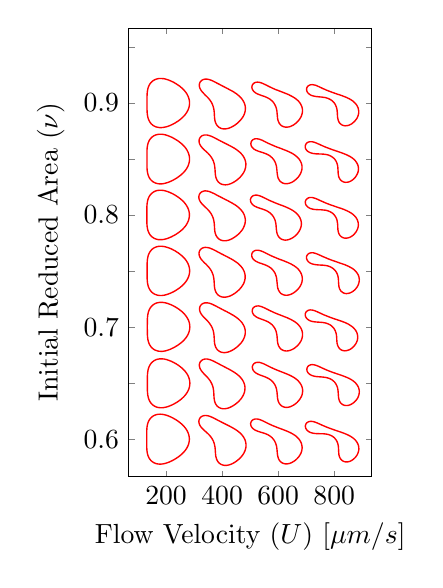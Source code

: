 \begin{tikzpicture}[scale=1.0]

\pgfmathsetlengthmacro\MajorTickLength{
      \pgfkeysvalueof{/pgfplots/major tick length} * 0.5
    }

  \begin{axis}[
    major tick length=\MajorTickLength,
    compat=newest,
    axis equal image,
    xmin = -2,
    xmax = 24,
    ymin = -2,
    ymax = 46,
    xtick = {2,8,14,20},
    xticklabels = {$200$,$400$,$600$,$800$},
    xlabel = {Flow Velocity ($U$) [$\mu m/s$]},
    ytick = {2,8,14,20,26,32,38,44},
    yticklabels = {$0.6$,,$0.7$,,$0.8$,,$0.9$,},
    ylabel = {Initial Reduced Area ($\nu$)},
    ylabel near ticks,
%    ylabel shift = {-0.3cm},
  ]

% RA = 0.60,flow rate = 200
\addplot[red,line width=0.5pt] coordinates{
(4.464e+00,2.314e+00)
(4.454e+00,2.364e+00)
(4.443e+00,2.415e+00)
(4.429e+00,2.468e+00)
(4.413e+00,2.525e+00)
(4.393e+00,2.585e+00)
(4.37e+00,2.649e+00)
(4.343e+00,2.717e+00)
(4.31e+00,2.79e+00)
(4.271e+00,2.867e+00)
(4.227e+00,2.948e+00)
(4.176e+00,3.032e+00)
(4.117e+00,3.119e+00)
(4.052e+00,3.209e+00)
(3.978e+00,3.3e+00)
(3.897e+00,3.393e+00)
(3.808e+00,3.486e+00)
(3.712e+00,3.579e+00)
(3.608e+00,3.672e+00)
(3.497e+00,3.764e+00)
(3.379e+00,3.855e+00)
(3.254e+00,3.945e+00)
(3.124e+00,4.033e+00)
(2.987e+00,4.119e+00)
(2.845e+00,4.202e+00)
(2.697e+00,4.282e+00)
(2.545e+00,4.359e+00)
(2.388e+00,4.43e+00)
(2.226e+00,4.496e+00)
(2.059e+00,4.555e+00)
(1.889e+00,4.604e+00)
(1.715e+00,4.643e+00)
(1.538e+00,4.668e+00)
(1.359e+00,4.677e+00)
(1.181e+00,4.668e+00)
(1.006e+00,4.639e+00)
(8.376e-01,4.588e+00)
(6.787e-01,4.515e+00)
(5.329e-01,4.423e+00)
(4.033e-01,4.312e+00)
(2.916e-01,4.187e+00)
(1.985e-01,4.051e+00)
(1.233e-01,3.908e+00)
(6.452e-02,3.762e+00)
(2.015e-02,3.615e+00)
(-1.22e-02,3.47e+00)
(-3.489e-02,3.327e+00)
(-5.01e-02,3.189e+00)
(-5.973e-02,3.055e+00)
(-6.536e-02,2.926e+00)
(-6.827e-02,2.803e+00)
(-6.942e-02,2.686e+00)
(-6.953e-02,2.575e+00)
(-6.912e-02,2.47e+00)
(-6.85e-02,2.372e+00)
(-6.79e-02,2.28e+00)
(-6.742e-02,2.193e+00)
(-6.711e-02,2.114e+00)
(-6.696e-02,2.04e+00)
(-6.695e-02,1.971e+00)
(-6.706e-02,1.908e+00)
(-6.726e-02,1.85e+00)
(-6.751e-02,1.795e+00)
(-6.781e-02,1.742e+00)
(-6.813e-02,1.691e+00)
(-6.846e-02,1.64e+00)
(-6.88e-02,1.588e+00)
(-6.913e-02,1.533e+00)
(-6.94e-02,1.475e+00)
(-6.956e-02,1.411e+00)
(-6.951e-02,1.343e+00)
(-6.908e-02,1.269e+00)
(-6.805e-02,1.189e+00)
(-6.609e-02,1.103e+00)
(-6.274e-02,1.011e+00)
(-5.74e-02,9.125e-01)
(-4.927e-02,8.079e-01)
(-3.734e-02,6.976e-01)
(-2.035e-02,5.817e-01)
(3.183e-03,4.61e-01)
(3.5e-02,3.364e-01)
(7.701e-02,2.089e-01)
(1.312e-01,8.051e-02)
(1.994e-01,-4.673e-02)
(2.832e-01,-1.7e-01)
(3.835e-01,-2.861e-01)
(5.004e-01,-3.917e-01)
(6.33e-01,-4.834e-01)
(7.796e-01,-5.585e-01)
(9.377e-01,-6.149e-01)
(1.104e+00,-6.519e-01)
(1.276e+00,-6.694e-01)
(1.451e+00,-6.688e-01)
(1.626e+00,-6.515e-01)
(1.801e+00,-6.196e-01)
(1.974e+00,-5.752e-01)
(2.144e+00,-5.203e-01)
(2.311e+00,-4.566e-01)
(2.475e+00,-3.855e-01)
(2.635e+00,-3.084e-01)
(2.791e+00,-2.261e-01)
(2.943e+00,-1.393e-01)
(3.09e+00,-4.86e-02)
(3.232e+00,4.567e-02)
(3.369e+00,1.432e-01)
(3.499e+00,2.438e-01)
(3.623e+00,3.473e-01)
(3.74e+00,4.533e-01)
(3.849e+00,5.616e-01)
(3.95e+00,6.718e-01)
(4.041e+00,7.833e-01)
(4.124e+00,8.956e-01)
(4.197e+00,1.008e+00)
(4.261e+00,1.119e+00)
(4.316e+00,1.229e+00)
(4.362e+00,1.337e+00)
(4.4e+00,1.442e+00)
(4.43e+00,1.542e+00)
(4.453e+00,1.638e+00)
(4.47e+00,1.729e+00)
(4.481e+00,1.814e+00)
(4.488e+00,1.893e+00)
(4.491e+00,1.967e+00)
(4.491e+00,2.036e+00)
(4.489e+00,2.099e+00)
(4.485e+00,2.157e+00)
(4.479e+00,2.212e+00)
(4.472e+00,2.264e+00)
(4.464e+00,2.314e+00)
};

% RA = 0.65,flow rate = 200
\addplot[red,line width=0.5pt] coordinates{
(2.351e+00,5.546e+00)
(2.404e+00,5.567e+00)
(2.458e+00,5.589e+00)
(2.514e+00,5.612e+00)
(2.572e+00,5.638e+00)
(2.633e+00,5.666e+00)
(2.697e+00,5.697e+00)
(2.766e+00,5.731e+00)
(2.838e+00,5.769e+00)
(2.915e+00,5.811e+00)
(2.996e+00,5.856e+00)
(3.08e+00,5.907e+00)
(3.169e+00,5.961e+00)
(3.261e+00,6.021e+00)
(3.356e+00,6.086e+00)
(3.454e+00,6.157e+00)
(3.554e+00,6.234e+00)
(3.655e+00,6.317e+00)
(3.757e+00,6.407e+00)
(3.858e+00,6.504e+00)
(3.959e+00,6.608e+00)
(4.056e+00,6.721e+00)
(4.15e+00,6.842e+00)
(4.237e+00,6.971e+00)
(4.318e+00,7.109e+00)
(4.389e+00,7.255e+00)
(4.448e+00,7.408e+00)
(4.495e+00,7.568e+00)
(4.527e+00,7.734e+00)
(4.543e+00,7.904e+00)
(4.543e+00,8.075e+00)
(4.525e+00,8.246e+00)
(4.491e+00,8.415e+00)
(4.442e+00,8.58e+00)
(4.377e+00,8.74e+00)
(4.3e+00,8.893e+00)
(4.212e+00,9.038e+00)
(4.114e+00,9.176e+00)
(4.008e+00,9.305e+00)
(3.897e+00,9.427e+00)
(3.781e+00,9.54e+00)
(3.662e+00,9.646e+00)
(3.541e+00,9.745e+00)
(3.42e+00,9.837e+00)
(3.298e+00,9.923e+00)
(3.177e+00,1.0e+01)
(3.058e+00,1.008e+01)
(2.94e+00,1.014e+01)
(2.825e+00,1.021e+01)
(2.713e+00,1.026e+01)
(2.604e+00,1.032e+01)
(2.499e+00,1.036e+01)
(2.397e+00,1.04e+01)
(2.3e+00,1.044e+01)
(2.207e+00,1.047e+01)
(2.119e+00,1.05e+01)
(2.035e+00,1.053e+01)
(1.955e+00,1.055e+01)
(1.881e+00,1.056e+01)
(1.81e+00,1.058e+01)
(1.744e+00,1.058e+01)
(1.681e+00,1.059e+01)
(1.621e+00,1.06e+01)
(1.563e+00,1.06e+01)
(1.506e+00,1.06e+01)
(1.449e+00,1.06e+01)
(1.391e+00,1.06e+01)
(1.33e+00,1.06e+01)
(1.267e+00,1.059e+01)
(1.201e+00,1.058e+01)
(1.131e+00,1.057e+01)
(1.056e+00,1.055e+01)
(9.783e-01,1.053e+01)
(8.968e-01,1.05e+01)
(8.125e-01,1.046e+01)
(7.264e-01,1.041e+01)
(6.396e-01,1.035e+01)
(5.536e-01,1.028e+01)
(4.699e-01,1.021e+01)
(3.901e-01,1.012e+01)
(3.159e-01,1.001e+01)
(2.486e-01,9.901e+00)
(1.893e-01,9.779e+00)
(1.386e-01,9.648e+00)
(9.685e-02,9.51e+00)
(6.372e-02,9.364e+00)
(3.857e-02,9.214e+00)
(2.047e-02,9.059e+00)
(8.243e-03,8.9e+00)
(6.335e-04,8.738e+00)
(-3.618e-03,8.573e+00)
(-5.659e-03,8.406e+00)
(-6.444e-03,8.237e+00)
(-6.657e-03,8.067e+00)
(-6.654e-03,7.895e+00)
(-6.422e-03,7.723e+00)
(-5.56e-03,7.551e+00)
(-3.28e-03,7.378e+00)
(1.568e-03,7.206e+00)
(1.044e-02,7.035e+00)
(2.504e-02,6.865e+00)
(4.718e-02,6.698e+00)
(7.868e-02,6.534e+00)
(1.211e-01,6.375e+00)
(1.758e-01,6.222e+00)
(2.434e-01,6.077e+00)
(3.239e-01,5.944e+00)
(4.164e-01,5.822e+00)
(5.195e-01,5.715e+00)
(6.311e-01,5.623e+00)
(7.487e-01,5.546e+00)
(8.698e-01,5.484e+00)
(9.92e-01,5.437e+00)
(1.113e+00,5.404e+00)
(1.232e+00,5.381e+00)
(1.346e+00,5.369e+00)
(1.456e+00,5.364e+00)
(1.56e+00,5.366e+00)
(1.658e+00,5.373e+00)
(1.75e+00,5.385e+00)
(1.836e+00,5.399e+00)
(1.917e+00,5.415e+00)
(1.991e+00,5.432e+00)
(2.06e+00,5.45e+00)
(2.125e+00,5.469e+00)
(2.185e+00,5.488e+00)
(2.243e+00,5.507e+00)
(2.298e+00,5.526e+00)
(2.351e+00,5.546e+00)
};

% RA = 0.70,flow rate = 200
\addplot[red,line width=0.5pt] coordinates{
(9.01e-01,1.151e+01)
(9.595e-01,1.149e+01)
(1.02e+00,1.147e+01)
(1.083e+00,1.145e+01)
(1.149e+00,1.143e+01)
(1.219e+00,1.142e+01)
(1.294e+00,1.141e+01)
(1.373e+00,1.141e+01)
(1.458e+00,1.14e+01)
(1.547e+00,1.14e+01)
(1.641e+00,1.141e+01)
(1.74e+00,1.142e+01)
(1.843e+00,1.144e+01)
(1.951e+00,1.146e+01)
(2.063e+00,1.149e+01)
(2.178e+00,1.153e+01)
(2.297e+00,1.157e+01)
(2.418e+00,1.161e+01)
(2.542e+00,1.167e+01)
(2.669e+00,1.173e+01)
(2.797e+00,1.179e+01)
(2.926e+00,1.186e+01)
(3.057e+00,1.194e+01)
(3.188e+00,1.202e+01)
(3.318e+00,1.21e+01)
(3.448e+00,1.22e+01)
(3.577e+00,1.23e+01)
(3.702e+00,1.24e+01)
(3.824e+00,1.251e+01)
(3.942e+00,1.263e+01)
(4.053e+00,1.276e+01)
(4.156e+00,1.289e+01)
(4.25e+00,1.304e+01)
(4.333e+00,1.318e+01)
(4.404e+00,1.334e+01)
(4.461e+00,1.349e+01)
(4.504e+00,1.366e+01)
(4.531e+00,1.382e+01)
(4.543e+00,1.399e+01)
(4.539e+00,1.415e+01)
(4.521e+00,1.431e+01)
(4.489e+00,1.446e+01)
(4.446e+00,1.461e+01)
(4.391e+00,1.475e+01)
(4.328e+00,1.488e+01)
(4.258e+00,1.5e+01)
(4.182e+00,1.512e+01)
(4.103e+00,1.523e+01)
(4.021e+00,1.533e+01)
(3.937e+00,1.542e+01)
(3.853e+00,1.551e+01)
(3.77e+00,1.559e+01)
(3.688e+00,1.567e+01)
(3.608e+00,1.573e+01)
(3.531e+00,1.579e+01)
(3.456e+00,1.585e+01)
(3.384e+00,1.591e+01)
(3.314e+00,1.595e+01)
(3.249e+00,1.6e+01)
(3.186e+00,1.604e+01)
(3.125e+00,1.608e+01)
(3.067e+00,1.611e+01)
(3.011e+00,1.615e+01)
(2.956e+00,1.618e+01)
(2.902e+00,1.621e+01)
(2.847e+00,1.624e+01)
(2.791e+00,1.627e+01)
(2.732e+00,1.63e+01)
(2.672e+00,1.633e+01)
(2.607e+00,1.636e+01)
(2.539e+00,1.639e+01)
(2.466e+00,1.642e+01)
(2.388e+00,1.645e+01)
(2.304e+00,1.648e+01)
(2.215e+00,1.652e+01)
(2.12e+00,1.655e+01)
(2.019e+00,1.657e+01)
(1.912e+00,1.66e+01)
(1.799e+00,1.662e+01)
(1.68e+00,1.664e+01)
(1.555e+00,1.665e+01)
(1.425e+00,1.665e+01)
(1.29e+00,1.664e+01)
(1.153e+00,1.662e+01)
(1.014e+00,1.659e+01)
(8.759e-01,1.654e+01)
(7.414e-01,1.647e+01)
(6.131e-01,1.638e+01)
(4.939e-01,1.628e+01)
(3.864e-01,1.616e+01)
(2.925e-01,1.603e+01)
(2.131e-01,1.589e+01)
(1.485e-01,1.573e+01)
(9.789e-02,1.558e+01)
(5.991e-02,1.541e+01)
(3.277e-02,1.524e+01)
(1.444e-02,1.508e+01)
(2.908e-03,1.491e+01)
(-3.724e-03,1.474e+01)
(-7.091e-03,1.457e+01)
(-8.514e-03,1.44e+01)
(-8.964e-03,1.423e+01)
(-9.051e-03,1.407e+01)
(-9.032e-03,1.391e+01)
(-8.843e-03,1.375e+01)
(-8.144e-03,1.359e+01)
(-6.37e-03,1.344e+01)
(-2.803e-03,1.329e+01)
(3.368e-03,1.314e+01)
(1.297e-02,1.3e+01)
(2.678e-02,1.286e+01)
(4.545e-02,1.272e+01)
(6.947e-02,1.26e+01)
(9.911e-02,1.248e+01)
(1.344e-01,1.236e+01)
(1.751e-01,1.225e+01)
(2.207e-01,1.215e+01)
(2.706e-01,1.206e+01)
(3.24e-01,1.198e+01)
(3.8e-01,1.19e+01)
(4.378e-01,1.183e+01)
(4.965e-01,1.177e+01)
(5.555e-01,1.172e+01)
(6.142e-01,1.167e+01)
(6.723e-01,1.163e+01)
(7.298e-01,1.159e+01)
(7.869e-01,1.156e+01)
(8.437e-01,1.153e+01)
(9.01e-01,1.151e+01)
};

% RA = 0.75,flow rate = 200
\addplot[red,line width=0.5pt] coordinates{
(8.192e-02,1.841e+01)
(1.021e-01,1.835e+01)
(1.249e-01,1.828e+01)
(1.509e-01,1.822e+01)
(1.806e-01,1.815e+01)
(2.147e-01,1.808e+01)
(2.54e-01,1.802e+01)
(2.993e-01,1.794e+01)
(3.513e-01,1.788e+01)
(4.108e-01,1.78e+01)
(4.785e-01,1.774e+01)
(5.551e-01,1.767e+01)
(6.407e-01,1.761e+01)
(7.356e-01,1.755e+01)
(8.396e-01,1.75e+01)
(9.522e-01,1.746e+01)
(1.073e+00,1.742e+01)
(1.2e+00,1.74e+01)
(1.333e+00,1.738e+01)
(1.472e+00,1.738e+01)
(1.613e+00,1.739e+01)
(1.758e+00,1.741e+01)
(1.904e+00,1.744e+01)
(2.051e+00,1.748e+01)
(2.199e+00,1.753e+01)
(2.347e+00,1.758e+01)
(2.494e+00,1.764e+01)
(2.642e+00,1.771e+01)
(2.788e+00,1.778e+01)
(2.932e+00,1.786e+01)
(3.075e+00,1.795e+01)
(3.215e+00,1.804e+01)
(3.353e+00,1.813e+01)
(3.487e+00,1.823e+01)
(3.616e+00,1.834e+01)
(3.741e+00,1.845e+01)
(3.859e+00,1.856e+01)
(3.971e+00,1.868e+01)
(4.074e+00,1.881e+01)
(4.168e+00,1.893e+01)
(4.253e+00,1.907e+01)
(4.327e+00,1.921e+01)
(4.389e+00,1.934e+01)
(4.439e+00,1.948e+01)
(4.477e+00,1.962e+01)
(4.504e+00,1.976e+01)
(4.519e+00,1.99e+01)
(4.522e+00,2.003e+01)
(4.517e+00,2.016e+01)
(4.502e+00,2.029e+01)
(4.479e+00,2.041e+01)
(4.45e+00,2.052e+01)
(4.416e+00,2.062e+01)
(4.378e+00,2.072e+01)
(4.336e+00,2.082e+01)
(4.292e+00,2.09e+01)
(4.247e+00,2.098e+01)
(4.201e+00,2.106e+01)
(4.155e+00,2.112e+01)
(4.109e+00,2.119e+01)
(4.063e+00,2.125e+01)
(4.017e+00,2.131e+01)
(3.971e+00,2.136e+01)
(3.925e+00,2.141e+01)
(3.878e+00,2.146e+01)
(3.831e+00,2.151e+01)
(3.781e+00,2.156e+01)
(3.73e+00,2.16e+01)
(3.676e+00,2.165e+01)
(3.618e+00,2.17e+01)
(3.557e+00,2.175e+01)
(3.492e+00,2.18e+01)
(3.423e+00,2.186e+01)
(3.349e+00,2.191e+01)
(3.27e+00,2.197e+01)
(3.185e+00,2.202e+01)
(3.096e+00,2.208e+01)
(3.001e+00,2.214e+01)
(2.901e+00,2.22e+01)
(2.795e+00,2.225e+01)
(2.683e+00,2.231e+01)
(2.567e+00,2.237e+01)
(2.444e+00,2.242e+01)
(2.316e+00,2.247e+01)
(2.183e+00,2.252e+01)
(2.044e+00,2.256e+01)
(1.899e+00,2.26e+01)
(1.75e+00,2.263e+01)
(1.596e+00,2.265e+01)
(1.439e+00,2.266e+01)
(1.279e+00,2.265e+01)
(1.119e+00,2.263e+01)
(9.607e-01,2.259e+01)
(8.074e-01,2.253e+01)
(6.622e-01,2.245e+01)
(5.282e-01,2.235e+01)
(4.082e-01,2.223e+01)
(3.041e-01,2.21e+01)
(2.166e-01,2.196e+01)
(1.457e-01,2.181e+01)
(9.018e-02,2.166e+01)
(4.834e-02,2.15e+01)
(1.809e-02,2.134e+01)
(-2.776e-03,2.118e+01)
(-1.639e-02,2.102e+01)
(-2.466e-02,2.087e+01)
(-2.922e-02,2.071e+01)
(-3.14e-02,2.057e+01)
(-3.22e-02,2.042e+01)
(-3.234e-02,2.028e+01)
(-3.228e-02,2.014e+01)
(-3.224e-02,2.001e+01)
(-3.229e-02,1.988e+01)
(-3.234e-02,1.975e+01)
(-3.223e-02,1.963e+01)
(-3.173e-02,1.952e+01)
(-3.06e-02,1.94e+01)
(-2.862e-02,1.93e+01)
(-2.558e-02,1.92e+01)
(-2.132e-02,1.91e+01)
(-1.575e-02,1.901e+01)
(-8.773e-03,1.892e+01)
(-3.693e-04,1.884e+01)
(9.477e-03,1.876e+01)
(2.078e-02,1.869e+01)
(3.357e-02,1.861e+01)
(4.791e-02,1.855e+01)
(6.396e-02,1.848e+01)
(8.192e-02,1.841e+01)
};

% RA = 0.80,flow rate = 200
\addplot[red,line width=0.5pt] coordinates{
(-5.969e-02,2.562e+01)
(-5.967e-02,2.554e+01)
(-5.945e-02,2.547e+01)
(-5.894e-02,2.539e+01)
(-5.799e-02,2.531e+01)
(-5.642e-02,2.523e+01)
(-5.398e-02,2.515e+01)
(-5.036e-02,2.506e+01)
(-4.513e-02,2.497e+01)
(-3.777e-02,2.488e+01)
(-2.763e-02,2.478e+01)
(-1.39e-02,2.468e+01)
(4.37e-03,2.457e+01)
(2.83e-02,2.446e+01)
(5.916e-02,2.435e+01)
(9.831e-02,2.424e+01)
(1.472e-01,2.412e+01)
(2.071e-01,2.401e+01)
(2.794e-01,2.389e+01)
(3.647e-01,2.379e+01)
(4.637e-01,2.369e+01)
(5.759e-01,2.36e+01)
(7.005e-01,2.352e+01)
(8.361e-01,2.346e+01)
(9.808e-01,2.341e+01)
(1.132e+00,2.337e+01)
(1.289e+00,2.336e+01)
(1.448e+00,2.336e+01)
(1.608e+00,2.337e+01)
(1.768e+00,2.339e+01)
(1.927e+00,2.343e+01)
(2.084e+00,2.347e+01)
(2.239e+00,2.353e+01)
(2.391e+00,2.359e+01)
(2.541e+00,2.365e+01)
(2.687e+00,2.373e+01)
(2.83e+00,2.38e+01)
(2.969e+00,2.388e+01)
(3.105e+00,2.396e+01)
(3.236e+00,2.405e+01)
(3.363e+00,2.414e+01)
(3.485e+00,2.423e+01)
(3.601e+00,2.433e+01)
(3.711e+00,2.442e+01)
(3.815e+00,2.452e+01)
(3.912e+00,2.463e+01)
(4.002e+00,2.473e+01)
(4.084e+00,2.483e+01)
(4.158e+00,2.494e+01)
(4.224e+00,2.505e+01)
(4.283e+00,2.515e+01)
(4.333e+00,2.526e+01)
(4.376e+00,2.536e+01)
(4.412e+00,2.546e+01)
(4.44e+00,2.556e+01)
(4.463e+00,2.566e+01)
(4.479e+00,2.575e+01)
(4.49e+00,2.584e+01)
(4.496e+00,2.593e+01)
(4.497e+00,2.601e+01)
(4.495e+00,2.609e+01)
(4.49e+00,2.617e+01)
(4.481e+00,2.624e+01)
(4.469e+00,2.632e+01)
(4.455e+00,2.639e+01)
(4.437e+00,2.646e+01)
(4.416e+00,2.653e+01)
(4.392e+00,2.66e+01)
(4.365e+00,2.668e+01)
(4.334e+00,2.675e+01)
(4.298e+00,2.683e+01)
(4.258e+00,2.69e+01)
(4.212e+00,2.698e+01)
(4.162e+00,2.706e+01)
(4.106e+00,2.714e+01)
(4.044e+00,2.723e+01)
(3.976e+00,2.731e+01)
(3.901e+00,2.739e+01)
(3.821e+00,2.748e+01)
(3.735e+00,2.756e+01)
(3.642e+00,2.764e+01)
(3.543e+00,2.773e+01)
(3.439e+00,2.781e+01)
(3.329e+00,2.789e+01)
(3.214e+00,2.797e+01)
(3.093e+00,2.805e+01)
(2.968e+00,2.813e+01)
(2.837e+00,2.82e+01)
(2.703e+00,2.828e+01)
(2.564e+00,2.834e+01)
(2.421e+00,2.841e+01)
(2.273e+00,2.847e+01)
(2.122e+00,2.852e+01)
(1.967e+00,2.857e+01)
(1.809e+00,2.861e+01)
(1.648e+00,2.864e+01)
(1.485e+00,2.865e+01)
(1.321e+00,2.865e+01)
(1.158e+00,2.864e+01)
(9.987e-01,2.861e+01)
(8.449e-01,2.856e+01)
(6.995e-01,2.849e+01)
(5.652e-01,2.84e+01)
(4.442e-01,2.83e+01)
(3.38e-01,2.819e+01)
(2.473e-01,2.807e+01)
(1.717e-01,2.794e+01)
(1.105e-01,2.78e+01)
(6.214e-02,2.767e+01)
(2.501e-02,2.753e+01)
(-2.749e-03,2.74e+01)
(-2.288e-02,2.727e+01)
(-3.701e-02,2.714e+01)
(-4.654e-02,2.701e+01)
(-5.267e-02,2.689e+01)
(-5.637e-02,2.678e+01)
(-5.841e-02,2.666e+01)
(-5.937e-02,2.656e+01)
(-5.968e-02,2.645e+01)
(-5.965e-02,2.635e+01)
(-5.948e-02,2.626e+01)
(-5.93e-02,2.617e+01)
(-5.918e-02,2.608e+01)
(-5.914e-02,2.6e+01)
(-5.918e-02,2.592e+01)
(-5.93e-02,2.584e+01)
(-5.945e-02,2.576e+01)
(-5.959e-02,2.569e+01)
(-5.969e-02,2.562e+01)
};

% RA = 0.85,flow rate = 200
\addplot[red,line width=0.5pt] coordinates{
(-4.696e-02,3.269e+01)
(-4.766e-02,3.261e+01)
(-4.793e-02,3.253e+01)
(-4.79e-02,3.245e+01)
(-4.768e-02,3.237e+01)
(-4.736e-02,3.228e+01)
(-4.704e-02,3.219e+01)
(-4.679e-02,3.21e+01)
(-4.667e-02,3.201e+01)
(-4.673e-02,3.191e+01)
(-4.698e-02,3.181e+01)
(-4.736e-02,3.17e+01)
(-4.775e-02,3.159e+01)
(-4.795e-02,3.148e+01)
(-4.762e-02,3.136e+01)
(-4.629e-02,3.124e+01)
(-4.33e-02,3.112e+01)
(-3.779e-02,3.099e+01)
(-2.872e-02,3.086e+01)
(-1.476e-02,3.072e+01)
(5.569e-03,3.059e+01)
(3.398e-02,3.045e+01)
(7.229e-02,3.031e+01)
(1.223e-01,3.017e+01)
(1.856e-01,3.003e+01)
(2.635e-01,2.99e+01)
(3.567e-01,2.978e+01)
(4.651e-01,2.967e+01)
(5.876e-01,2.957e+01)
(7.226e-01,2.949e+01)
(8.677e-01,2.942e+01)
(1.02e+00,2.938e+01)
(1.177e+00,2.935e+01)
(1.337e+00,2.933e+01)
(1.496e+00,2.933e+01)
(1.655e+00,2.935e+01)
(1.811e+00,2.938e+01)
(1.964e+00,2.942e+01)
(2.113e+00,2.946e+01)
(2.258e+00,2.951e+01)
(2.399e+00,2.957e+01)
(2.536e+00,2.963e+01)
(2.669e+00,2.969e+01)
(2.797e+00,2.976e+01)
(2.921e+00,2.983e+01)
(3.04e+00,2.99e+01)
(3.155e+00,2.997e+01)
(3.264e+00,3.005e+01)
(3.369e+00,3.012e+01)
(3.469e+00,3.02e+01)
(3.563e+00,3.027e+01)
(3.652e+00,3.035e+01)
(3.736e+00,3.042e+01)
(3.815e+00,3.05e+01)
(3.889e+00,3.057e+01)
(3.957e+00,3.065e+01)
(4.021e+00,3.072e+01)
(4.079e+00,3.08e+01)
(4.133e+00,3.087e+01)
(4.183e+00,3.094e+01)
(4.228e+00,3.102e+01)
(4.27e+00,3.109e+01)
(4.308e+00,3.116e+01)
(4.343e+00,3.123e+01)
(4.375e+00,3.131e+01)
(4.403e+00,3.138e+01)
(4.429e+00,3.146e+01)
(4.452e+00,3.154e+01)
(4.471e+00,3.162e+01)
(4.487e+00,3.171e+01)
(4.499e+00,3.179e+01)
(4.508e+00,3.188e+01)
(4.511e+00,3.198e+01)
(4.509e+00,3.208e+01)
(4.501e+00,3.218e+01)
(4.487e+00,3.228e+01)
(4.466e+00,3.239e+01)
(4.437e+00,3.25e+01)
(4.401e+00,3.261e+01)
(4.356e+00,3.272e+01)
(4.303e+00,3.283e+01)
(4.241e+00,3.295e+01)
(4.171e+00,3.306e+01)
(4.093e+00,3.317e+01)
(4.007e+00,3.328e+01)
(3.913e+00,3.338e+01)
(3.813e+00,3.349e+01)
(3.706e+00,3.359e+01)
(3.593e+00,3.369e+01)
(3.475e+00,3.378e+01)
(3.352e+00,3.388e+01)
(3.224e+00,3.397e+01)
(3.092e+00,3.405e+01)
(2.957e+00,3.413e+01)
(2.819e+00,3.421e+01)
(2.678e+00,3.429e+01)
(2.534e+00,3.436e+01)
(2.388e+00,3.442e+01)
(2.239e+00,3.448e+01)
(2.089e+00,3.453e+01)
(1.937e+00,3.458e+01)
(1.784e+00,3.461e+01)
(1.63e+00,3.464e+01)
(1.477e+00,3.465e+01)
(1.325e+00,3.465e+01)
(1.175e+00,3.464e+01)
(1.031e+00,3.461e+01)
(8.919e-01,3.457e+01)
(7.611e-01,3.452e+01)
(6.398e-01,3.445e+01)
(5.293e-01,3.437e+01)
(4.305e-01,3.428e+01)
(3.436e-01,3.419e+01)
(2.686e-01,3.409e+01)
(2.049e-01,3.399e+01)
(1.516e-01,3.388e+01)
(1.076e-01,3.378e+01)
(7.18e-02,3.368e+01)
(4.303e-02,3.357e+01)
(2.019e-02,3.348e+01)
(2.262e-03,3.338e+01)
(-1.164e-02,3.329e+01)
(-2.228e-02,3.32e+01)
(-3.03e-02,3.311e+01)
(-3.626e-02,3.302e+01)
(-4.058e-02,3.294e+01)
(-4.362e-02,3.286e+01)
(-4.567e-02,3.277e+01)
(-4.696e-02,3.269e+01)
};

% RA = 0.90,flow rate = 200
\addplot[red,line width=0.5pt] coordinates{
(-8.561e-03,3.917e+01)
(-1.778e-02,3.908e+01)
(-2.502e-02,3.899e+01)
(-3.057e-02,3.89e+01)
(-3.471e-02,3.881e+01)
(-3.768e-02,3.871e+01)
(-3.969e-02,3.862e+01)
(-4.094e-02,3.852e+01)
(-4.164e-02,3.842e+01)
(-4.196e-02,3.832e+01)
(-4.204e-02,3.821e+01)
(-4.203e-02,3.811e+01)
(-4.202e-02,3.799e+01)
(-4.203e-02,3.788e+01)
(-4.204e-02,3.776e+01)
(-4.192e-02,3.764e+01)
(-4.144e-02,3.752e+01)
(-4.02e-02,3.739e+01)
(-3.769e-02,3.727e+01)
(-3.319e-02,3.713e+01)
(-2.581e-02,3.7e+01)
(-1.444e-02,3.686e+01)
(2.194e-03,3.673e+01)
(2.555e-02,3.659e+01)
(5.719e-02,3.645e+01)
(9.871e-02,3.631e+01)
(1.516e-01,3.617e+01)
(2.172e-01,3.604e+01)
(2.963e-01,3.591e+01)
(3.891e-01,3.579e+01)
(4.954e-01,3.569e+01)
(6.14e-01,3.559e+01)
(7.432e-01,3.552e+01)
(8.808e-01,3.545e+01)
(1.024e+00,3.541e+01)
(1.172e+00,3.538e+01)
(1.321e+00,3.536e+01)
(1.47e+00,3.536e+01)
(1.618e+00,3.537e+01)
(1.763e+00,3.539e+01)
(1.905e+00,3.542e+01)
(2.043e+00,3.545e+01)
(2.178e+00,3.549e+01)
(2.309e+00,3.554e+01)
(2.436e+00,3.559e+01)
(2.558e+00,3.565e+01)
(2.677e+00,3.57e+01)
(2.792e+00,3.576e+01)
(2.902e+00,3.582e+01)
(3.008e+00,3.588e+01)
(3.111e+00,3.595e+01)
(3.209e+00,3.601e+01)
(3.303e+00,3.607e+01)
(3.393e+00,3.614e+01)
(3.48e+00,3.62e+01)
(3.562e+00,3.627e+01)
(3.64e+00,3.634e+01)
(3.715e+00,3.64e+01)
(3.787e+00,3.647e+01)
(3.854e+00,3.654e+01)
(3.919e+00,3.66e+01)
(3.98e+00,3.667e+01)
(4.038e+00,3.674e+01)
(4.093e+00,3.681e+01)
(4.146e+00,3.689e+01)
(4.196e+00,3.696e+01)
(4.243e+00,3.704e+01)
(4.287e+00,3.712e+01)
(4.329e+00,3.72e+01)
(4.367e+00,3.728e+01)
(4.402e+00,3.737e+01)
(4.433e+00,3.747e+01)
(4.46e+00,3.756e+01)
(4.481e+00,3.766e+01)
(4.498e+00,3.777e+01)
(4.508e+00,3.787e+01)
(4.512e+00,3.799e+01)
(4.509e+00,3.81e+01)
(4.497e+00,3.822e+01)
(4.478e+00,3.833e+01)
(4.45e+00,3.845e+01)
(4.413e+00,3.857e+01)
(4.367e+00,3.869e+01)
(4.312e+00,3.881e+01)
(4.248e+00,3.893e+01)
(4.176e+00,3.905e+01)
(4.096e+00,3.916e+01)
(4.008e+00,3.927e+01)
(3.914e+00,3.938e+01)
(3.813e+00,3.948e+01)
(3.707e+00,3.958e+01)
(3.595e+00,3.968e+01)
(3.479e+00,3.978e+01)
(3.358e+00,3.986e+01)
(3.235e+00,3.995e+01)
(3.108e+00,4.003e+01)
(2.979e+00,4.011e+01)
(2.847e+00,4.019e+01)
(2.713e+00,4.026e+01)
(2.578e+00,4.032e+01)
(2.441e+00,4.038e+01)
(2.303e+00,4.044e+01)
(2.163e+00,4.049e+01)
(2.023e+00,4.053e+01)
(1.883e+00,4.057e+01)
(1.742e+00,4.06e+01)
(1.603e+00,4.061e+01)
(1.464e+00,4.062e+01)
(1.327e+00,4.062e+01)
(1.194e+00,4.061e+01)
(1.065e+00,4.058e+01)
(9.408e-01,4.055e+01)
(8.235e-01,4.05e+01)
(7.137e-01,4.045e+01)
(6.122e-01,4.038e+01)
(5.196e-01,4.031e+01)
(4.361e-01,4.023e+01)
(3.617e-01,4.015e+01)
(2.962e-01,4.007e+01)
(2.391e-01,3.998e+01)
(1.897e-01,3.989e+01)
(1.474e-01,3.98e+01)
(1.115e-01,3.971e+01)
(8.119e-02,3.962e+01)
(5.58e-02,3.953e+01)
(3.467e-02,3.944e+01)
(1.724e-02,3.935e+01)
(2.981e-03,3.926e+01)
(-8.561e-03,3.917e+01)
};

% RA = 0.60,flow rate = 400
\addplot[red,line width=0.5pt] coordinates{
(5.632e+00,4.262e+00)
(5.603e+00,4.22e+00)
(5.578e+00,4.173e+00)
(5.556e+00,4.122e+00)
(5.537e+00,4.066e+00)
(5.524e+00,4.005e+00)
(5.515e+00,3.936e+00)
(5.514e+00,3.862e+00)
(5.521e+00,3.782e+00)
(5.538e+00,3.697e+00)
(5.566e+00,3.608e+00)
(5.606e+00,3.517e+00)
(5.657e+00,3.425e+00)
(5.719e+00,3.332e+00)
(5.792e+00,3.239e+00)
(5.875e+00,3.147e+00)
(5.967e+00,3.056e+00)
(6.066e+00,2.964e+00)
(6.17e+00,2.87e+00)
(6.28e+00,2.774e+00)
(6.391e+00,2.674e+00)
(6.504e+00,2.568e+00)
(6.615e+00,2.455e+00)
(6.723e+00,2.333e+00)
(6.826e+00,2.203e+00)
(6.92e+00,2.062e+00)
(7.005e+00,1.913e+00)
(7.078e+00,1.755e+00)
(7.138e+00,1.59e+00)
(7.186e+00,1.419e+00)
(7.222e+00,1.243e+00)
(7.247e+00,1.065e+00)
(7.264e+00,8.862e-01)
(7.276e+00,7.066e-01)
(7.288e+00,5.272e-01)
(7.303e+00,3.49e-01)
(7.327e+00,1.73e-01)
(7.365e+00,1.02e-03)
(7.42e+00,-1.641e-01)
(7.495e+00,-3.183e-01)
(7.592e+00,-4.569e-01)
(7.708e+00,-5.752e-01)
(7.84e+00,-6.697e-01)
(7.982e+00,-7.388e-01)
(8.131e+00,-7.829e-01)
(8.279e+00,-8.042e-01)
(8.424e+00,-8.06e-01)
(8.564e+00,-7.92e-01)
(8.697e+00,-7.657e-01)
(8.821e+00,-7.302e-01)
(8.938e+00,-6.883e-01)
(9.046e+00,-6.419e-01)
(9.147e+00,-5.929e-01)
(9.239e+00,-5.427e-01)
(9.325e+00,-4.923e-01)
(9.403e+00,-4.424e-01)
(9.475e+00,-3.939e-01)
(9.541e+00,-3.471e-01)
(9.6e+00,-3.023e-01)
(9.654e+00,-2.598e-01)
(9.704e+00,-2.195e-01)
(9.748e+00,-1.812e-01)
(9.79e+00,-1.446e-01)
(9.829e+00,-1.091e-01)
(9.866e+00,-7.386e-02)
(9.903e+00,-3.804e-02)
(9.94e+00,-6.148e-04)
(9.978e+00,3.938e-02)
(1.002e+01,8.287e-02)
(1.006e+01,1.306e-01)
(1.01e+01,1.834e-01)
(1.015e+01,2.418e-01)
(1.02e+01,3.064e-01)
(1.025e+01,3.778e-01)
(1.03e+01,4.564e-01)
(1.035e+01,5.426e-01)
(1.039e+01,6.368e-01)
(1.044e+01,7.392e-01)
(1.048e+01,8.499e-01)
(1.051e+01,9.689e-01)
(1.054e+01,1.096e+00)
(1.056e+01,1.23e+00)
(1.056e+01,1.37e+00)
(1.055e+01,1.515e+00)
(1.053e+01,1.664e+00)
(1.049e+01,1.813e+00)
(1.044e+01,1.962e+00)
(1.036e+01,2.108e+00)
(1.028e+01,2.251e+00)
(1.018e+01,2.387e+00)
(1.007e+01,2.518e+00)
(9.945e+00,2.641e+00)
(9.813e+00,2.758e+00)
(9.674e+00,2.868e+00)
(9.528e+00,2.971e+00)
(9.377e+00,3.069e+00)
(9.223e+00,3.162e+00)
(9.066e+00,3.251e+00)
(8.908e+00,3.336e+00)
(8.749e+00,3.418e+00)
(8.591e+00,3.498e+00)
(8.433e+00,3.577e+00)
(8.277e+00,3.655e+00)
(8.124e+00,3.732e+00)
(7.973e+00,3.808e+00)
(7.825e+00,3.884e+00)
(7.681e+00,3.959e+00)
(7.54e+00,4.032e+00)
(7.404e+00,4.104e+00)
(7.27e+00,4.174e+00)
(7.141e+00,4.24e+00)
(7.015e+00,4.302e+00)
(6.892e+00,4.359e+00)
(6.773e+00,4.409e+00)
(6.657e+00,4.452e+00)
(6.544e+00,4.487e+00)
(6.435e+00,4.512e+00)
(6.331e+00,4.528e+00)
(6.232e+00,4.534e+00)
(6.139e+00,4.531e+00)
(6.053e+00,4.519e+00)
(5.975e+00,4.5e+00)
(5.905e+00,4.475e+00)
(5.843e+00,4.446e+00)
(5.788e+00,4.413e+00)
(5.741e+00,4.378e+00)
(5.699e+00,4.341e+00)
(5.663e+00,4.303e+00)
(5.632e+00,4.262e+00)
};

% RA = 0.65,flow rate = 400
\addplot[red,line width=0.5pt] coordinates{
(7.147e+00,6.356e+00)
(7.154e+00,6.299e+00)
(7.162e+00,6.241e+00)
(7.173e+00,6.181e+00)
(7.186e+00,6.119e+00)
(7.202e+00,6.053e+00)
(7.222e+00,5.984e+00)
(7.248e+00,5.911e+00)
(7.28e+00,5.835e+00)
(7.32e+00,5.757e+00)
(7.369e+00,5.678e+00)
(7.429e+00,5.599e+00)
(7.5e+00,5.522e+00)
(7.585e+00,5.451e+00)
(7.681e+00,5.387e+00)
(7.79e+00,5.333e+00)
(7.91e+00,5.292e+00)
(8.04e+00,5.266e+00)
(8.176e+00,5.256e+00)
(8.317e+00,5.262e+00)
(8.462e+00,5.283e+00)
(8.607e+00,5.319e+00)
(8.753e+00,5.368e+00)
(8.898e+00,5.43e+00)
(9.041e+00,5.502e+00)
(9.183e+00,5.584e+00)
(9.322e+00,5.674e+00)
(9.458e+00,5.773e+00)
(9.591e+00,5.88e+00)
(9.719e+00,5.993e+00)
(9.842e+00,6.115e+00)
(9.958e+00,6.244e+00)
(1.007e+01,6.38e+00)
(1.016e+01,6.523e+00)
(1.025e+01,6.673e+00)
(1.032e+01,6.83e+00)
(1.038e+01,6.991e+00)
(1.042e+01,7.156e+00)
(1.044e+01,7.323e+00)
(1.045e+01,7.489e+00)
(1.044e+01,7.652e+00)
(1.041e+01,7.81e+00)
(1.036e+01,7.961e+00)
(1.031e+01,8.104e+00)
(1.024e+01,8.238e+00)
(1.016e+01,8.362e+00)
(1.008e+01,8.477e+00)
(9.994e+00,8.582e+00)
(9.905e+00,8.679e+00)
(9.814e+00,8.768e+00)
(9.723e+00,8.849e+00)
(9.634e+00,8.923e+00)
(9.546e+00,8.99e+00)
(9.461e+00,9.052e+00)
(9.38e+00,9.108e+00)
(9.302e+00,9.16e+00)
(9.228e+00,9.207e+00)
(9.158e+00,9.25e+00)
(9.092e+00,9.29e+00)
(9.03e+00,9.326e+00)
(8.971e+00,9.36e+00)
(8.915e+00,9.392e+00)
(8.862e+00,9.421e+00)
(8.811e+00,9.449e+00)
(8.76e+00,9.477e+00)
(8.71e+00,9.504e+00)
(8.658e+00,9.532e+00)
(8.604e+00,9.56e+00)
(8.548e+00,9.59e+00)
(8.488e+00,9.622e+00)
(8.424e+00,9.655e+00)
(8.356e+00,9.691e+00)
(8.283e+00,9.729e+00)
(8.205e+00,9.769e+00)
(8.122e+00,9.812e+00)
(8.034e+00,9.858e+00)
(7.941e+00,9.907e+00)
(7.843e+00,9.958e+00)
(7.741e+00,1.001e+01)
(7.633e+00,1.007e+01)
(7.521e+00,1.013e+01)
(7.405e+00,1.019e+01)
(7.284e+00,1.025e+01)
(7.157e+00,1.032e+01)
(7.026e+00,1.038e+01)
(6.889e+00,1.044e+01)
(6.745e+00,1.05e+01)
(6.595e+00,1.054e+01)
(6.437e+00,1.058e+01)
(6.274e+00,1.059e+01)
(6.109e+00,1.057e+01)
(5.949e+00,1.052e+01)
(5.804e+00,1.043e+01)
(5.685e+00,1.031e+01)
(5.604e+00,1.016e+01)
(5.566e+00,9.989e+00)
(5.57e+00,9.816e+00)
(5.61e+00,9.647e+00)
(5.68e+00,9.489e+00)
(5.77e+00,9.342e+00)
(5.875e+00,9.206e+00)
(5.987e+00,9.078e+00)
(6.103e+00,8.956e+00)
(6.22e+00,8.838e+00)
(6.333e+00,8.721e+00)
(6.443e+00,8.603e+00)
(6.545e+00,8.484e+00)
(6.64e+00,8.362e+00)
(6.726e+00,8.239e+00)
(6.801e+00,8.114e+00)
(6.867e+00,7.989e+00)
(6.923e+00,7.864e+00)
(6.969e+00,7.741e+00)
(7.007e+00,7.62e+00)
(7.037e+00,7.502e+00)
(7.06e+00,7.388e+00)
(7.077e+00,7.279e+00)
(7.09e+00,7.175e+00)
(7.1e+00,7.076e+00)
(7.107e+00,6.983e+00)
(7.112e+00,6.895e+00)
(7.117e+00,6.813e+00)
(7.12e+00,6.736e+00)
(7.124e+00,6.664e+00)
(7.127e+00,6.596e+00)
(7.131e+00,6.533e+00)
(7.136e+00,6.472e+00)
(7.141e+00,6.414e+00)
(7.147e+00,6.356e+00)
};

% RA = 0.70,flow rate = 400
\addplot[red,line width=0.5pt] coordinates{
(7.283e+00,1.193e+01)
(7.307e+00,1.187e+01)
(7.334e+00,1.181e+01)
(7.366e+00,1.176e+01)
(7.402e+00,1.17e+01)
(7.444e+00,1.164e+01)
(7.493e+00,1.158e+01)
(7.55e+00,1.153e+01)
(7.614e+00,1.147e+01)
(7.688e+00,1.142e+01)
(7.771e+00,1.137e+01)
(7.864e+00,1.133e+01)
(7.964e+00,1.13e+01)
(8.073e+00,1.128e+01)
(8.189e+00,1.127e+01)
(8.31e+00,1.127e+01)
(8.436e+00,1.129e+01)
(8.564e+00,1.131e+01)
(8.695e+00,1.135e+01)
(8.827e+00,1.14e+01)
(8.959e+00,1.146e+01)
(9.09e+00,1.152e+01)
(9.222e+00,1.16e+01)
(9.352e+00,1.169e+01)
(9.48e+00,1.178e+01)
(9.606e+00,1.188e+01)
(9.729e+00,1.198e+01)
(9.848e+00,1.21e+01)
(9.962e+00,1.222e+01)
(1.007e+01,1.235e+01)
(1.017e+01,1.249e+01)
(1.026e+01,1.264e+01)
(1.033e+01,1.279e+01)
(1.04e+01,1.295e+01)
(1.044e+01,1.311e+01)
(1.047e+01,1.328e+01)
(1.048e+01,1.345e+01)
(1.048e+01,1.361e+01)
(1.045e+01,1.378e+01)
(1.041e+01,1.394e+01)
(1.035e+01,1.409e+01)
(1.028e+01,1.423e+01)
(1.02e+01,1.436e+01)
(1.012e+01,1.449e+01)
(1.002e+01,1.46e+01)
(9.922e+00,1.47e+01)
(9.821e+00,1.48e+01)
(9.718e+00,1.489e+01)
(9.616e+00,1.497e+01)
(9.514e+00,1.505e+01)
(9.415e+00,1.512e+01)
(9.318e+00,1.518e+01)
(9.224e+00,1.524e+01)
(9.133e+00,1.53e+01)
(9.046e+00,1.534e+01)
(8.964e+00,1.539e+01)
(8.885e+00,1.544e+01)
(8.811e+00,1.548e+01)
(8.74e+00,1.552e+01)
(8.673e+00,1.555e+01)
(8.61e+00,1.558e+01)
(8.549e+00,1.562e+01)
(8.491e+00,1.565e+01)
(8.434e+00,1.568e+01)
(8.378e+00,1.571e+01)
(8.322e+00,1.573e+01)
(8.265e+00,1.576e+01)
(8.207e+00,1.579e+01)
(8.146e+00,1.583e+01)
(8.083e+00,1.586e+01)
(8.015e+00,1.589e+01)
(7.944e+00,1.593e+01)
(7.869e+00,1.597e+01)
(7.79e+00,1.601e+01)
(7.706e+00,1.606e+01)
(7.617e+00,1.61e+01)
(7.524e+00,1.615e+01)
(7.426e+00,1.621e+01)
(7.322e+00,1.626e+01)
(7.215e+00,1.631e+01)
(7.101e+00,1.637e+01)
(6.982e+00,1.643e+01)
(6.857e+00,1.648e+01)
(6.725e+00,1.653e+01)
(6.587e+00,1.657e+01)
(6.441e+00,1.659e+01)
(6.29e+00,1.66e+01)
(6.135e+00,1.659e+01)
(5.984e+00,1.654e+01)
(5.843e+00,1.647e+01)
(5.725e+00,1.635e+01)
(5.638e+00,1.621e+01)
(5.591e+00,1.605e+01)
(5.584e+00,1.588e+01)
(5.613e+00,1.572e+01)
(5.674e+00,1.556e+01)
(5.757e+00,1.541e+01)
(5.857e+00,1.527e+01)
(5.967e+00,1.514e+01)
(6.084e+00,1.502e+01)
(6.203e+00,1.49e+01)
(6.32e+00,1.478e+01)
(6.435e+00,1.466e+01)
(6.544e+00,1.454e+01)
(6.645e+00,1.441e+01)
(6.738e+00,1.428e+01)
(6.821e+00,1.415e+01)
(6.893e+00,1.402e+01)
(6.955e+00,1.389e+01)
(7.006e+00,1.375e+01)
(7.047e+00,1.362e+01)
(7.079e+00,1.348e+01)
(7.103e+00,1.335e+01)
(7.121e+00,1.323e+01)
(7.134e+00,1.311e+01)
(7.143e+00,1.299e+01)
(7.15e+00,1.288e+01)
(7.155e+00,1.278e+01)
(7.16e+00,1.268e+01)
(7.166e+00,1.258e+01)
(7.172e+00,1.249e+01)
(7.18e+00,1.241e+01)
(7.189e+00,1.233e+01)
(7.2e+00,1.225e+01)
(7.212e+00,1.218e+01)
(7.227e+00,1.212e+01)
(7.244e+00,1.205e+01)
(7.262e+00,1.199e+01)
(7.283e+00,1.193e+01)
};

% RA = 0.75,flow rate = 400
\addplot[red,line width=0.5pt] coordinates{
(1.023e+01,1.853e+01)
(1.027e+01,1.859e+01)
(1.03e+01,1.866e+01)
(1.033e+01,1.872e+01)
(1.036e+01,1.879e+01)
(1.038e+01,1.886e+01)
(1.04e+01,1.894e+01)
(1.043e+01,1.902e+01)
(1.044e+01,1.91e+01)
(1.046e+01,1.919e+01)
(1.047e+01,1.929e+01)
(1.047e+01,1.939e+01)
(1.047e+01,1.95e+01)
(1.045e+01,1.961e+01)
(1.043e+01,1.973e+01)
(1.04e+01,1.984e+01)
(1.036e+01,1.996e+01)
(1.03e+01,2.008e+01)
(1.024e+01,2.02e+01)
(1.017e+01,2.032e+01)
(1.008e+01,2.043e+01)
(9.986e+00,2.054e+01)
(9.881e+00,2.065e+01)
(9.769e+00,2.076e+01)
(9.648e+00,2.086e+01)
(9.521e+00,2.095e+01)
(9.389e+00,2.104e+01)
(9.252e+00,2.113e+01)
(9.111e+00,2.122e+01)
(8.967e+00,2.13e+01)
(8.82e+00,2.138e+01)
(8.672e+00,2.146e+01)
(8.523e+00,2.154e+01)
(8.373e+00,2.161e+01)
(8.224e+00,2.169e+01)
(8.075e+00,2.177e+01)
(7.928e+00,2.184e+01)
(7.782e+00,2.192e+01)
(7.637e+00,2.2e+01)
(7.495e+00,2.207e+01)
(7.354e+00,2.215e+01)
(7.216e+00,2.222e+01)
(7.079e+00,2.229e+01)
(6.943e+00,2.235e+01)
(6.808e+00,2.241e+01)
(6.673e+00,2.246e+01)
(6.54e+00,2.25e+01)
(6.408e+00,2.252e+01)
(6.278e+00,2.253e+01)
(6.152e+00,2.253e+01)
(6.032e+00,2.251e+01)
(5.921e+00,2.247e+01)
(5.822e+00,2.242e+01)
(5.737e+00,2.236e+01)
(5.667e+00,2.228e+01)
(5.613e+00,2.22e+01)
(5.573e+00,2.212e+01)
(5.547e+00,2.204e+01)
(5.533e+00,2.195e+01)
(5.529e+00,2.187e+01)
(5.533e+00,2.18e+01)
(5.544e+00,2.172e+01)
(5.561e+00,2.166e+01)
(5.582e+00,2.159e+01)
(5.608e+00,2.153e+01)
(5.638e+00,2.147e+01)
(5.671e+00,2.14e+01)
(5.709e+00,2.135e+01)
(5.751e+00,2.128e+01)
(5.797e+00,2.122e+01)
(5.848e+00,2.116e+01)
(5.904e+00,2.11e+01)
(5.964e+00,2.104e+01)
(6.029e+00,2.097e+01)
(6.098e+00,2.09e+01)
(6.172e+00,2.083e+01)
(6.248e+00,2.076e+01)
(6.328e+00,2.068e+01)
(6.41e+00,2.059e+01)
(6.493e+00,2.051e+01)
(6.576e+00,2.041e+01)
(6.658e+00,2.031e+01)
(6.737e+00,2.02e+01)
(6.812e+00,2.008e+01)
(6.881e+00,1.996e+01)
(6.944e+00,1.982e+01)
(6.998e+00,1.968e+01)
(7.044e+00,1.954e+01)
(7.081e+00,1.939e+01)
(7.109e+00,1.923e+01)
(7.129e+00,1.907e+01)
(7.143e+00,1.891e+01)
(7.153e+00,1.874e+01)
(7.162e+00,1.858e+01)
(7.174e+00,1.841e+01)
(7.192e+00,1.824e+01)
(7.221e+00,1.808e+01)
(7.266e+00,1.792e+01)
(7.329e+00,1.776e+01)
(7.413e+00,1.762e+01)
(7.519e+00,1.749e+01)
(7.644e+00,1.738e+01)
(7.784e+00,1.73e+01)
(7.935e+00,1.724e+01)
(8.09e+00,1.721e+01)
(8.246e+00,1.72e+01)
(8.399e+00,1.721e+01)
(8.547e+00,1.724e+01)
(8.688e+00,1.728e+01)
(8.823e+00,1.732e+01)
(8.95e+00,1.738e+01)
(9.071e+00,1.744e+01)
(9.184e+00,1.751e+01)
(9.291e+00,1.757e+01)
(9.392e+00,1.764e+01)
(9.485e+00,1.771e+01)
(9.573e+00,1.778e+01)
(9.655e+00,1.785e+01)
(9.731e+00,1.792e+01)
(9.801e+00,1.798e+01)
(9.866e+00,1.805e+01)
(9.926e+00,1.812e+01)
(9.981e+00,1.818e+01)
(1.003e+01,1.824e+01)
(1.008e+01,1.83e+01)
(1.012e+01,1.836e+01)
(1.016e+01,1.842e+01)
(1.02e+01,1.848e+01)
(1.023e+01,1.853e+01)
};

% RA = 0.80,flow rate = 400
\addplot[red,line width=0.5pt] coordinates{
(8.564e+00,2.755e+01)
(8.498e+00,2.759e+01)
(8.431e+00,2.762e+01)
(8.363e+00,2.765e+01)
(8.293e+00,2.769e+01)
(8.22e+00,2.773e+01)
(8.146e+00,2.776e+01)
(8.068e+00,2.78e+01)
(7.986e+00,2.785e+01)
(7.902e+00,2.789e+01)
(7.813e+00,2.794e+01)
(7.721e+00,2.798e+01)
(7.625e+00,2.803e+01)
(7.526e+00,2.809e+01)
(7.422e+00,2.814e+01)
(7.314e+00,2.82e+01)
(7.202e+00,2.826e+01)
(7.086e+00,2.832e+01)
(6.965e+00,2.837e+01)
(6.84e+00,2.843e+01)
(6.708e+00,2.848e+01)
(6.57e+00,2.853e+01)
(6.426e+00,2.856e+01)
(6.276e+00,2.858e+01)
(6.122e+00,2.858e+01)
(5.969e+00,2.854e+01)
(5.824e+00,2.848e+01)
(5.696e+00,2.839e+01)
(5.596e+00,2.826e+01)
(5.532e+00,2.811e+01)
(5.507e+00,2.795e+01)
(5.52e+00,2.779e+01)
(5.566e+00,2.763e+01)
(5.638e+00,2.748e+01)
(5.728e+00,2.734e+01)
(5.832e+00,2.721e+01)
(5.944e+00,2.709e+01)
(6.059e+00,2.698e+01)
(6.176e+00,2.687e+01)
(6.292e+00,2.676e+01)
(6.404e+00,2.665e+01)
(6.511e+00,2.654e+01)
(6.611e+00,2.643e+01)
(6.703e+00,2.631e+01)
(6.787e+00,2.62e+01)
(6.861e+00,2.607e+01)
(6.926e+00,2.595e+01)
(6.981e+00,2.583e+01)
(7.027e+00,2.571e+01)
(7.066e+00,2.559e+01)
(7.096e+00,2.547e+01)
(7.12e+00,2.536e+01)
(7.138e+00,2.525e+01)
(7.152e+00,2.514e+01)
(7.163e+00,2.503e+01)
(7.171e+00,2.494e+01)
(7.177e+00,2.484e+01)
(7.182e+00,2.475e+01)
(7.187e+00,2.466e+01)
(7.192e+00,2.458e+01)
(7.198e+00,2.45e+01)
(7.205e+00,2.442e+01)
(7.213e+00,2.434e+01)
(7.223e+00,2.427e+01)
(7.235e+00,2.42e+01)
(7.25e+00,2.412e+01)
(7.268e+00,2.405e+01)
(7.29e+00,2.398e+01)
(7.316e+00,2.39e+01)
(7.348e+00,2.383e+01)
(7.386e+00,2.375e+01)
(7.431e+00,2.368e+01)
(7.485e+00,2.36e+01)
(7.548e+00,2.353e+01)
(7.621e+00,2.346e+01)
(7.705e+00,2.34e+01)
(7.799e+00,2.335e+01)
(7.902e+00,2.33e+01)
(8.015e+00,2.327e+01)
(8.135e+00,2.325e+01)
(8.26e+00,2.324e+01)
(8.39e+00,2.325e+01)
(8.523e+00,2.327e+01)
(8.657e+00,2.33e+01)
(8.792e+00,2.334e+01)
(8.926e+00,2.34e+01)
(9.06e+00,2.346e+01)
(9.192e+00,2.354e+01)
(9.322e+00,2.362e+01)
(9.451e+00,2.371e+01)
(9.576e+00,2.38e+01)
(9.699e+00,2.391e+01)
(9.817e+00,2.402e+01)
(9.93e+00,2.414e+01)
(1.004e+01,2.426e+01)
(1.014e+01,2.439e+01)
(1.023e+01,2.453e+01)
(1.03e+01,2.467e+01)
(1.037e+01,2.483e+01)
(1.042e+01,2.498e+01)
(1.046e+01,2.514e+01)
(1.048e+01,2.53e+01)
(1.049e+01,2.546e+01)
(1.047e+01,2.562e+01)
(1.044e+01,2.577e+01)
(1.04e+01,2.592e+01)
(1.035e+01,2.606e+01)
(1.028e+01,2.619e+01)
(1.021e+01,2.632e+01)
(1.012e+01,2.643e+01)
(1.004e+01,2.654e+01)
(9.945e+00,2.664e+01)
(9.852e+00,2.673e+01)
(9.758e+00,2.681e+01)
(9.663e+00,2.689e+01)
(9.57e+00,2.696e+01)
(9.478e+00,2.703e+01)
(9.388e+00,2.709e+01)
(9.301e+00,2.714e+01)
(9.216e+00,2.719e+01)
(9.134e+00,2.724e+01)
(9.055e+00,2.729e+01)
(8.979e+00,2.733e+01)
(8.905e+00,2.737e+01)
(8.834e+00,2.741e+01)
(8.765e+00,2.745e+01)
(8.697e+00,2.748e+01)
(8.63e+00,2.752e+01)
(8.564e+00,2.755e+01)
};

% RA = 0.85,flow rate = 400
\addplot[red,line width=0.5pt] coordinates{
(6.657e+00,3.45e+01)
(6.579e+00,3.452e+01)
(6.5e+00,3.454e+01)
(6.419e+00,3.456e+01)
(6.336e+00,3.457e+01)
(6.249e+00,3.457e+01)
(6.16e+00,3.457e+01)
(6.069e+00,3.456e+01)
(5.977e+00,3.453e+01)
(5.886e+00,3.45e+01)
(5.798e+00,3.445e+01)
(5.716e+00,3.438e+01)
(5.645e+00,3.429e+01)
(5.588e+00,3.42e+01)
(5.549e+00,3.408e+01)
(5.531e+00,3.396e+01)
(5.535e+00,3.384e+01)
(5.56e+00,3.371e+01)
(5.605e+00,3.359e+01)
(5.668e+00,3.346e+01)
(5.746e+00,3.335e+01)
(5.835e+00,3.324e+01)
(5.935e+00,3.313e+01)
(6.041e+00,3.303e+01)
(6.152e+00,3.292e+01)
(6.265e+00,3.282e+01)
(6.379e+00,3.272e+01)
(6.492e+00,3.261e+01)
(6.602e+00,3.249e+01)
(6.706e+00,3.237e+01)
(6.804e+00,3.224e+01)
(6.893e+00,3.211e+01)
(6.973e+00,3.197e+01)
(7.041e+00,3.183e+01)
(7.098e+00,3.167e+01)
(7.145e+00,3.152e+01)
(7.18e+00,3.136e+01)
(7.206e+00,3.121e+01)
(7.225e+00,3.105e+01)
(7.238e+00,3.09e+01)
(7.248e+00,3.075e+01)
(7.257e+00,3.059e+01)
(7.268e+00,3.045e+01)
(7.284e+00,3.03e+01)
(7.307e+00,3.016e+01)
(7.339e+00,3.002e+01)
(7.382e+00,2.99e+01)
(7.436e+00,2.977e+01)
(7.502e+00,2.966e+01)
(7.579e+00,2.956e+01)
(7.664e+00,2.948e+01)
(7.757e+00,2.94e+01)
(7.855e+00,2.934e+01)
(7.955e+00,2.93e+01)
(8.056e+00,2.927e+01)
(8.156e+00,2.925e+01)
(8.254e+00,2.924e+01)
(8.35e+00,2.923e+01)
(8.441e+00,2.924e+01)
(8.53e+00,2.925e+01)
(8.615e+00,2.926e+01)
(8.697e+00,2.928e+01)
(8.776e+00,2.931e+01)
(8.853e+00,2.933e+01)
(8.929e+00,2.936e+01)
(9.003e+00,2.939e+01)
(9.077e+00,2.943e+01)
(9.15e+00,2.946e+01)
(9.224e+00,2.951e+01)
(9.299e+00,2.955e+01)
(9.374e+00,2.96e+01)
(9.45e+00,2.965e+01)
(9.527e+00,2.97e+01)
(9.606e+00,2.976e+01)
(9.685e+00,2.983e+01)
(9.765e+00,2.99e+01)
(9.846e+00,2.997e+01)
(9.927e+00,3.005e+01)
(1.001e+01,3.014e+01)
(1.009e+01,3.023e+01)
(1.016e+01,3.033e+01)
(1.024e+01,3.044e+01)
(1.031e+01,3.055e+01)
(1.037e+01,3.067e+01)
(1.043e+01,3.08e+01)
(1.047e+01,3.094e+01)
(1.051e+01,3.108e+01)
(1.053e+01,3.122e+01)
(1.054e+01,3.137e+01)
(1.054e+01,3.153e+01)
(1.052e+01,3.168e+01)
(1.048e+01,3.183e+01)
(1.043e+01,3.198e+01)
(1.036e+01,3.213e+01)
(1.028e+01,3.227e+01)
(1.019e+01,3.24e+01)
(1.009e+01,3.252e+01)
(9.978e+00,3.264e+01)
(9.861e+00,3.275e+01)
(9.738e+00,3.285e+01)
(9.611e+00,3.295e+01)
(9.481e+00,3.304e+01)
(9.349e+00,3.313e+01)
(9.216e+00,3.321e+01)
(9.083e+00,3.328e+01)
(8.951e+00,3.336e+01)
(8.82e+00,3.342e+01)
(8.69e+00,3.349e+01)
(8.563e+00,3.356e+01)
(8.438e+00,3.362e+01)
(8.316e+00,3.368e+01)
(8.197e+00,3.374e+01)
(8.082e+00,3.38e+01)
(7.97e+00,3.386e+01)
(7.862e+00,3.391e+01)
(7.757e+00,3.397e+01)
(7.656e+00,3.402e+01)
(7.559e+00,3.407e+01)
(7.465e+00,3.412e+01)
(7.374e+00,3.417e+01)
(7.287e+00,3.421e+01)
(7.202e+00,3.426e+01)
(7.12e+00,3.43e+01)
(7.04e+00,3.434e+01)
(6.962e+00,3.438e+01)
(6.885e+00,3.441e+01)
(6.809e+00,3.444e+01)
(6.733e+00,3.447e+01)
(6.657e+00,3.45e+01)
};

% RA = 0.90,flow rate = 400
\addplot[red,line width=0.5pt] coordinates{
(5.699e+00,4.03e+01)
(5.647e+00,4.023e+01)
(5.607e+00,4.014e+01)
(5.579e+00,4.006e+01)
(5.563e+00,3.997e+01)
(5.559e+00,3.987e+01)
(5.568e+00,3.978e+01)
(5.589e+00,3.968e+01)
(5.62e+00,3.958e+01)
(5.663e+00,3.949e+01)
(5.715e+00,3.94e+01)
(5.775e+00,3.931e+01)
(5.843e+00,3.922e+01)
(5.918e+00,3.913e+01)
(5.998e+00,3.905e+01)
(6.083e+00,3.896e+01)
(6.171e+00,3.887e+01)
(6.262e+00,3.878e+01)
(6.354e+00,3.869e+01)
(6.447e+00,3.86e+01)
(6.538e+00,3.85e+01)
(6.627e+00,3.839e+01)
(6.712e+00,3.828e+01)
(6.793e+00,3.816e+01)
(6.867e+00,3.804e+01)
(6.933e+00,3.791e+01)
(6.991e+00,3.777e+01)
(7.04e+00,3.763e+01)
(7.081e+00,3.749e+01)
(7.112e+00,3.734e+01)
(7.136e+00,3.719e+01)
(7.152e+00,3.704e+01)
(7.164e+00,3.689e+01)
(7.173e+00,3.673e+01)
(7.181e+00,3.658e+01)
(7.191e+00,3.643e+01)
(7.207e+00,3.628e+01)
(7.231e+00,3.613e+01)
(7.266e+00,3.599e+01)
(7.315e+00,3.585e+01)
(7.379e+00,3.572e+01)
(7.458e+00,3.56e+01)
(7.552e+00,3.549e+01)
(7.659e+00,3.54e+01)
(7.777e+00,3.533e+01)
(7.901e+00,3.527e+01)
(8.029e+00,3.524e+01)
(8.157e+00,3.522e+01)
(8.284e+00,3.522e+01)
(8.407e+00,3.523e+01)
(8.527e+00,3.525e+01)
(8.641e+00,3.527e+01)
(8.751e+00,3.531e+01)
(8.855e+00,3.535e+01)
(8.955e+00,3.539e+01)
(9.05e+00,3.544e+01)
(9.141e+00,3.549e+01)
(9.228e+00,3.554e+01)
(9.311e+00,3.559e+01)
(9.39e+00,3.564e+01)
(9.467e+00,3.57e+01)
(9.541e+00,3.576e+01)
(9.612e+00,3.581e+01)
(9.681e+00,3.587e+01)
(9.749e+00,3.593e+01)
(9.814e+00,3.6e+01)
(9.878e+00,3.606e+01)
(9.941e+00,3.613e+01)
(1.0e+01,3.62e+01)
(1.006e+01,3.627e+01)
(1.012e+01,3.635e+01)
(1.018e+01,3.643e+01)
(1.023e+01,3.651e+01)
(1.028e+01,3.66e+01)
(1.033e+01,3.67e+01)
(1.037e+01,3.68e+01)
(1.041e+01,3.69e+01)
(1.044e+01,3.701e+01)
(1.047e+01,3.713e+01)
(1.048e+01,3.725e+01)
(1.049e+01,3.737e+01)
(1.049e+01,3.75e+01)
(1.048e+01,3.763e+01)
(1.045e+01,3.776e+01)
(1.041e+01,3.789e+01)
(1.036e+01,3.802e+01)
(1.03e+01,3.814e+01)
(1.023e+01,3.827e+01)
(1.015e+01,3.839e+01)
(1.006e+01,3.85e+01)
(9.964e+00,3.861e+01)
(9.857e+00,3.871e+01)
(9.745e+00,3.881e+01)
(9.627e+00,3.891e+01)
(9.505e+00,3.9e+01)
(9.379e+00,3.908e+01)
(9.25e+00,3.917e+01)
(9.119e+00,3.925e+01)
(8.987e+00,3.932e+01)
(8.854e+00,3.939e+01)
(8.721e+00,3.946e+01)
(8.588e+00,3.954e+01)
(8.455e+00,3.96e+01)
(8.324e+00,3.967e+01)
(8.194e+00,3.974e+01)
(8.066e+00,3.98e+01)
(7.94e+00,3.987e+01)
(7.816e+00,3.993e+01)
(7.694e+00,4.0e+01)
(7.574e+00,4.006e+01)
(7.457e+00,4.012e+01)
(7.342e+00,4.018e+01)
(7.23e+00,4.024e+01)
(7.119e+00,4.03e+01)
(7.01e+00,4.035e+01)
(6.902e+00,4.04e+01)
(6.795e+00,4.044e+01)
(6.69e+00,4.048e+01)
(6.585e+00,4.051e+01)
(6.482e+00,4.053e+01)
(6.38e+00,4.055e+01)
(6.279e+00,4.055e+01)
(6.181e+00,4.055e+01)
(6.086e+00,4.053e+01)
(5.995e+00,4.051e+01)
(5.91e+00,4.047e+01)
(5.831e+00,4.042e+01)
(5.76e+00,4.037e+01)
(5.699e+00,4.03e+01)
};

% RA = 0.60,flow rate = 600
\addplot[red,line width=0.5pt] coordinates{
(1.161e+01,2.937e+00)
(1.165e+01,2.916e+00)
(1.17e+01,2.895e+00)
(1.175e+01,2.874e+00)
(1.181e+01,2.853e+00)
(1.187e+01,2.832e+00)
(1.193e+01,2.81e+00)
(1.2e+01,2.788e+00)
(1.208e+01,2.764e+00)
(1.216e+01,2.74e+00)
(1.225e+01,2.713e+00)
(1.235e+01,2.685e+00)
(1.245e+01,2.653e+00)
(1.256e+01,2.617e+00)
(1.267e+01,2.576e+00)
(1.278e+01,2.528e+00)
(1.29e+01,2.472e+00)
(1.302e+01,2.407e+00)
(1.313e+01,2.331e+00)
(1.325e+01,2.243e+00)
(1.336e+01,2.142e+00)
(1.346e+01,2.027e+00)
(1.356e+01,1.9e+00)
(1.364e+01,1.761e+00)
(1.371e+01,1.611e+00)
(1.377e+01,1.453e+00)
(1.382e+01,1.287e+00)
(1.385e+01,1.116e+00)
(1.387e+01,9.411e-01)
(1.389e+01,7.641e-01)
(1.39e+01,5.858e-01)
(1.392e+01,4.069e-01)
(1.395e+01,2.288e-01)
(1.399e+01,5.374e-02)
(1.405e+01,-1.144e-01)
(1.414e+01,-2.697e-01)
(1.425e+01,-4.051e-01)
(1.439e+01,-5.137e-01)
(1.455e+01,-5.909e-01)
(1.471e+01,-6.352e-01)
(1.488e+01,-6.486e-01)
(1.504e+01,-6.353e-01)
(1.52e+01,-6.002e-01)
(1.535e+01,-5.482e-01)
(1.549e+01,-4.835e-01)
(1.562e+01,-4.094e-01)
(1.575e+01,-3.285e-01)
(1.586e+01,-2.429e-01)
(1.596e+01,-1.54e-01)
(1.605e+01,-6.319e-02)
(1.613e+01,2.848e-02)
(1.621e+01,1.201e-01)
(1.627e+01,2.107e-01)
(1.633e+01,2.996e-01)
(1.638e+01,3.86e-01)
(1.642e+01,4.693e-01)
(1.646e+01,5.489e-01)
(1.648e+01,6.243e-01)
(1.651e+01,6.953e-01)
(1.652e+01,7.618e-01)
(1.654e+01,8.239e-01)
(1.655e+01,8.82e-01)
(1.655e+01,9.369e-01)
(1.656e+01,9.893e-01)
(1.656e+01,1.04e+00)
(1.656e+01,1.092e+00)
(1.656e+01,1.145e+00)
(1.656e+01,1.2e+00)
(1.655e+01,1.258e+00)
(1.654e+01,1.321e+00)
(1.653e+01,1.389e+00)
(1.651e+01,1.461e+00)
(1.649e+01,1.538e+00)
(1.646e+01,1.619e+00)
(1.642e+01,1.704e+00)
(1.637e+01,1.792e+00)
(1.632e+01,1.881e+00)
(1.625e+01,1.972e+00)
(1.618e+01,2.064e+00)
(1.609e+01,2.154e+00)
(1.6e+01,2.243e+00)
(1.59e+01,2.33e+00)
(1.579e+01,2.414e+00)
(1.566e+01,2.495e+00)
(1.554e+01,2.573e+00)
(1.54e+01,2.648e+00)
(1.526e+01,2.719e+00)
(1.511e+01,2.788e+00)
(1.496e+01,2.854e+00)
(1.48e+01,2.918e+00)
(1.464e+01,2.981e+00)
(1.448e+01,3.043e+00)
(1.431e+01,3.105e+00)
(1.415e+01,3.167e+00)
(1.398e+01,3.229e+00)
(1.381e+01,3.294e+00)
(1.365e+01,3.36e+00)
(1.348e+01,3.428e+00)
(1.331e+01,3.499e+00)
(1.315e+01,3.573e+00)
(1.299e+01,3.648e+00)
(1.283e+01,3.725e+00)
(1.268e+01,3.803e+00)
(1.252e+01,3.88e+00)
(1.237e+01,3.954e+00)
(1.222e+01,4.023e+00)
(1.207e+01,4.082e+00)
(1.192e+01,4.129e+00)
(1.177e+01,4.158e+00)
(1.161e+01,4.164e+00)
(1.147e+01,4.144e+00)
(1.134e+01,4.095e+00)
(1.123e+01,4.02e+00)
(1.114e+01,3.923e+00)
(1.109e+01,3.813e+00)
(1.106e+01,3.699e+00)
(1.106e+01,3.587e+00)
(1.108e+01,3.483e+00)
(1.111e+01,3.39e+00)
(1.115e+01,3.308e+00)
(1.121e+01,3.238e+00)
(1.126e+01,3.178e+00)
(1.131e+01,3.127e+00)
(1.137e+01,3.083e+00)
(1.142e+01,3.046e+00)
(1.147e+01,3.013e+00)
(1.151e+01,2.985e+00)
(1.156e+01,2.96e+00)
(1.161e+01,2.937e+00)
};

% RA = 0.65,flow rate = 600
\addplot[red,line width=0.5pt] coordinates{
(1.156e+01,1.018e+01)
(1.151e+01,1.015e+01)
(1.146e+01,1.012e+01)
(1.141e+01,1.008e+01)
(1.137e+01,1.004e+01)
(1.133e+01,9.986e+00)
(1.129e+01,9.924e+00)
(1.126e+01,9.852e+00)
(1.124e+01,9.771e+00)
(1.124e+01,9.684e+00)
(1.125e+01,9.591e+00)
(1.128e+01,9.496e+00)
(1.132e+01,9.401e+00)
(1.138e+01,9.309e+00)
(1.146e+01,9.221e+00)
(1.155e+01,9.141e+00)
(1.165e+01,9.067e+00)
(1.177e+01,9.001e+00)
(1.189e+01,8.941e+00)
(1.202e+01,8.886e+00)
(1.216e+01,8.834e+00)
(1.23e+01,8.784e+00)
(1.244e+01,8.731e+00)
(1.259e+01,8.675e+00)
(1.274e+01,8.613e+00)
(1.288e+01,8.542e+00)
(1.303e+01,8.46e+00)
(1.317e+01,8.366e+00)
(1.33e+01,8.259e+00)
(1.342e+01,8.138e+00)
(1.353e+01,8.005e+00)
(1.363e+01,7.859e+00)
(1.371e+01,7.705e+00)
(1.377e+01,7.543e+00)
(1.382e+01,7.377e+00)
(1.385e+01,7.208e+00)
(1.388e+01,7.038e+00)
(1.389e+01,6.869e+00)
(1.391e+01,6.702e+00)
(1.392e+01,6.536e+00)
(1.394e+01,6.374e+00)
(1.397e+01,6.216e+00)
(1.401e+01,6.064e+00)
(1.407e+01,5.922e+00)
(1.415e+01,5.792e+00)
(1.424e+01,5.679e+00)
(1.434e+01,5.584e+00)
(1.446e+01,5.51e+00)
(1.458e+01,5.457e+00)
(1.47e+01,5.424e+00)
(1.482e+01,5.408e+00)
(1.494e+01,5.407e+00)
(1.505e+01,5.417e+00)
(1.515e+01,5.436e+00)
(1.525e+01,5.461e+00)
(1.534e+01,5.491e+00)
(1.542e+01,5.524e+00)
(1.549e+01,5.559e+00)
(1.556e+01,5.594e+00)
(1.562e+01,5.63e+00)
(1.568e+01,5.665e+00)
(1.573e+01,5.7e+00)
(1.578e+01,5.735e+00)
(1.583e+01,5.77e+00)
(1.588e+01,5.805e+00)
(1.592e+01,5.842e+00)
(1.597e+01,5.88e+00)
(1.601e+01,5.921e+00)
(1.606e+01,5.965e+00)
(1.61e+01,6.013e+00)
(1.615e+01,6.066e+00)
(1.62e+01,6.124e+00)
(1.625e+01,6.188e+00)
(1.631e+01,6.259e+00)
(1.636e+01,6.337e+00)
(1.641e+01,6.421e+00)
(1.646e+01,6.514e+00)
(1.651e+01,6.615e+00)
(1.655e+01,6.724e+00)
(1.658e+01,6.841e+00)
(1.66e+01,6.965e+00)
(1.662e+01,7.096e+00)
(1.662e+01,7.233e+00)
(1.661e+01,7.374e+00)
(1.658e+01,7.517e+00)
(1.653e+01,7.66e+00)
(1.647e+01,7.801e+00)
(1.639e+01,7.938e+00)
(1.63e+01,8.069e+00)
(1.619e+01,8.194e+00)
(1.608e+01,8.31e+00)
(1.595e+01,8.42e+00)
(1.581e+01,8.521e+00)
(1.567e+01,8.615e+00)
(1.552e+01,8.702e+00)
(1.537e+01,8.783e+00)
(1.521e+01,8.859e+00)
(1.505e+01,8.931e+00)
(1.489e+01,8.999e+00)
(1.473e+01,9.064e+00)
(1.457e+01,9.126e+00)
(1.441e+01,9.188e+00)
(1.426e+01,9.248e+00)
(1.41e+01,9.309e+00)
(1.395e+01,9.369e+00)
(1.38e+01,9.429e+00)
(1.366e+01,9.49e+00)
(1.352e+01,9.552e+00)
(1.338e+01,9.614e+00)
(1.325e+01,9.675e+00)
(1.312e+01,9.737e+00)
(1.3e+01,9.798e+00)
(1.288e+01,9.857e+00)
(1.277e+01,9.914e+00)
(1.266e+01,9.969e+00)
(1.255e+01,1.002e+01)
(1.245e+01,1.007e+01)
(1.236e+01,1.011e+01)
(1.226e+01,1.014e+01)
(1.218e+01,1.017e+01)
(1.209e+01,1.02e+01)
(1.201e+01,1.022e+01)
(1.193e+01,1.023e+01)
(1.186e+01,1.023e+01)
(1.179e+01,1.023e+01)
(1.173e+01,1.022e+01)
(1.167e+01,1.021e+01)
(1.161e+01,1.02e+01)
(1.156e+01,1.018e+01)
};

% RA = 0.70,flow rate = 600
\addplot[red,line width=0.5pt] coordinates{
(1.309e+01,1.578e+01)
(1.303e+01,1.581e+01)
(1.298e+01,1.584e+01)
(1.292e+01,1.587e+01)
(1.286e+01,1.59e+01)
(1.279e+01,1.593e+01)
(1.272e+01,1.596e+01)
(1.265e+01,1.6e+01)
(1.258e+01,1.604e+01)
(1.25e+01,1.607e+01)
(1.241e+01,1.611e+01)
(1.232e+01,1.615e+01)
(1.222e+01,1.619e+01)
(1.211e+01,1.622e+01)
(1.2e+01,1.625e+01)
(1.188e+01,1.627e+01)
(1.175e+01,1.626e+01)
(1.162e+01,1.624e+01)
(1.15e+01,1.619e+01)
(1.138e+01,1.611e+01)
(1.129e+01,1.6e+01)
(1.124e+01,1.586e+01)
(1.122e+01,1.571e+01)
(1.125e+01,1.556e+01)
(1.132e+01,1.541e+01)
(1.141e+01,1.528e+01)
(1.154e+01,1.518e+01)
(1.167e+01,1.508e+01)
(1.182e+01,1.5e+01)
(1.197e+01,1.494e+01)
(1.213e+01,1.488e+01)
(1.229e+01,1.482e+01)
(1.246e+01,1.476e+01)
(1.261e+01,1.47e+01)
(1.277e+01,1.463e+01)
(1.292e+01,1.456e+01)
(1.307e+01,1.447e+01)
(1.32e+01,1.437e+01)
(1.333e+01,1.427e+01)
(1.344e+01,1.415e+01)
(1.354e+01,1.402e+01)
(1.363e+01,1.389e+01)
(1.37e+01,1.375e+01)
(1.376e+01,1.361e+01)
(1.38e+01,1.347e+01)
(1.383e+01,1.333e+01)
(1.386e+01,1.319e+01)
(1.388e+01,1.306e+01)
(1.389e+01,1.292e+01)
(1.39e+01,1.28e+01)
(1.391e+01,1.268e+01)
(1.392e+01,1.256e+01)
(1.393e+01,1.245e+01)
(1.395e+01,1.235e+01)
(1.397e+01,1.225e+01)
(1.399e+01,1.216e+01)
(1.402e+01,1.207e+01)
(1.405e+01,1.199e+01)
(1.409e+01,1.192e+01)
(1.413e+01,1.186e+01)
(1.417e+01,1.18e+01)
(1.421e+01,1.174e+01)
(1.426e+01,1.169e+01)
(1.43e+01,1.165e+01)
(1.435e+01,1.161e+01)
(1.44e+01,1.158e+01)
(1.446e+01,1.155e+01)
(1.452e+01,1.152e+01)
(1.458e+01,1.149e+01)
(1.465e+01,1.147e+01)
(1.472e+01,1.146e+01)
(1.48e+01,1.145e+01)
(1.489e+01,1.144e+01)
(1.498e+01,1.145e+01)
(1.507e+01,1.146e+01)
(1.517e+01,1.148e+01)
(1.527e+01,1.151e+01)
(1.538e+01,1.155e+01)
(1.548e+01,1.159e+01)
(1.559e+01,1.165e+01)
(1.57e+01,1.171e+01)
(1.581e+01,1.179e+01)
(1.591e+01,1.187e+01)
(1.602e+01,1.197e+01)
(1.612e+01,1.207e+01)
(1.622e+01,1.218e+01)
(1.631e+01,1.23e+01)
(1.639e+01,1.243e+01)
(1.647e+01,1.257e+01)
(1.653e+01,1.272e+01)
(1.657e+01,1.288e+01)
(1.66e+01,1.304e+01)
(1.661e+01,1.321e+01)
(1.66e+01,1.338e+01)
(1.657e+01,1.354e+01)
(1.652e+01,1.371e+01)
(1.645e+01,1.386e+01)
(1.636e+01,1.401e+01)
(1.626e+01,1.414e+01)
(1.615e+01,1.427e+01)
(1.603e+01,1.439e+01)
(1.589e+01,1.449e+01)
(1.576e+01,1.459e+01)
(1.562e+01,1.467e+01)
(1.548e+01,1.475e+01)
(1.534e+01,1.483e+01)
(1.52e+01,1.489e+01)
(1.506e+01,1.496e+01)
(1.493e+01,1.502e+01)
(1.479e+01,1.507e+01)
(1.466e+01,1.512e+01)
(1.454e+01,1.517e+01)
(1.441e+01,1.522e+01)
(1.43e+01,1.526e+01)
(1.418e+01,1.531e+01)
(1.407e+01,1.535e+01)
(1.397e+01,1.539e+01)
(1.387e+01,1.543e+01)
(1.378e+01,1.547e+01)
(1.369e+01,1.55e+01)
(1.361e+01,1.554e+01)
(1.353e+01,1.557e+01)
(1.346e+01,1.561e+01)
(1.339e+01,1.564e+01)
(1.333e+01,1.567e+01)
(1.326e+01,1.57e+01)
(1.32e+01,1.573e+01)
(1.315e+01,1.575e+01)
(1.309e+01,1.578e+01)
};

% RA = 0.75,flow rate = 600
\addplot[red,line width=0.5pt] coordinates{
(1.37e+01,2.145e+01)
(1.363e+01,2.147e+01)
(1.357e+01,2.15e+01)
(1.35e+01,2.153e+01)
(1.344e+01,2.156e+01)
(1.337e+01,2.159e+01)
(1.329e+01,2.162e+01)
(1.322e+01,2.166e+01)
(1.314e+01,2.169e+01)
(1.306e+01,2.173e+01)
(1.297e+01,2.178e+01)
(1.288e+01,2.182e+01)
(1.278e+01,2.187e+01)
(1.268e+01,2.192e+01)
(1.258e+01,2.197e+01)
(1.247e+01,2.203e+01)
(1.235e+01,2.208e+01)
(1.223e+01,2.213e+01)
(1.211e+01,2.217e+01)
(1.197e+01,2.221e+01)
(1.183e+01,2.223e+01)
(1.168e+01,2.223e+01)
(1.154e+01,2.22e+01)
(1.14e+01,2.213e+01)
(1.128e+01,2.203e+01)
(1.12e+01,2.189e+01)
(1.117e+01,2.174e+01)
(1.118e+01,2.158e+01)
(1.123e+01,2.142e+01)
(1.133e+01,2.128e+01)
(1.145e+01,2.117e+01)
(1.158e+01,2.107e+01)
(1.173e+01,2.099e+01)
(1.188e+01,2.092e+01)
(1.204e+01,2.086e+01)
(1.22e+01,2.081e+01)
(1.236e+01,2.075e+01)
(1.251e+01,2.07e+01)
(1.266e+01,2.064e+01)
(1.281e+01,2.057e+01)
(1.295e+01,2.05e+01)
(1.308e+01,2.042e+01)
(1.321e+01,2.033e+01)
(1.332e+01,2.023e+01)
(1.342e+01,2.012e+01)
(1.351e+01,2.001e+01)
(1.359e+01,1.99e+01)
(1.366e+01,1.978e+01)
(1.371e+01,1.966e+01)
(1.375e+01,1.954e+01)
(1.379e+01,1.942e+01)
(1.382e+01,1.931e+01)
(1.384e+01,1.92e+01)
(1.385e+01,1.909e+01)
(1.387e+01,1.899e+01)
(1.387e+01,1.89e+01)
(1.388e+01,1.881e+01)
(1.389e+01,1.872e+01)
(1.39e+01,1.863e+01)
(1.39e+01,1.855e+01)
(1.391e+01,1.848e+01)
(1.392e+01,1.841e+01)
(1.393e+01,1.834e+01)
(1.394e+01,1.827e+01)
(1.396e+01,1.82e+01)
(1.397e+01,1.813e+01)
(1.4e+01,1.807e+01)
(1.402e+01,1.8e+01)
(1.405e+01,1.794e+01)
(1.409e+01,1.787e+01)
(1.413e+01,1.78e+01)
(1.418e+01,1.773e+01)
(1.423e+01,1.767e+01)
(1.43e+01,1.76e+01)
(1.438e+01,1.755e+01)
(1.447e+01,1.75e+01)
(1.457e+01,1.746e+01)
(1.468e+01,1.743e+01)
(1.48e+01,1.741e+01)
(1.492e+01,1.741e+01)
(1.504e+01,1.742e+01)
(1.517e+01,1.745e+01)
(1.53e+01,1.749e+01)
(1.543e+01,1.754e+01)
(1.555e+01,1.761e+01)
(1.568e+01,1.768e+01)
(1.58e+01,1.777e+01)
(1.592e+01,1.787e+01)
(1.604e+01,1.797e+01)
(1.614e+01,1.809e+01)
(1.625e+01,1.821e+01)
(1.634e+01,1.835e+01)
(1.642e+01,1.849e+01)
(1.649e+01,1.865e+01)
(1.654e+01,1.88e+01)
(1.657e+01,1.897e+01)
(1.659e+01,1.913e+01)
(1.658e+01,1.93e+01)
(1.655e+01,1.947e+01)
(1.651e+01,1.963e+01)
(1.644e+01,1.978e+01)
(1.636e+01,1.993e+01)
(1.627e+01,2.006e+01)
(1.617e+01,2.018e+01)
(1.605e+01,2.03e+01)
(1.594e+01,2.04e+01)
(1.581e+01,2.049e+01)
(1.569e+01,2.058e+01)
(1.556e+01,2.065e+01)
(1.544e+01,2.072e+01)
(1.532e+01,2.079e+01)
(1.519e+01,2.084e+01)
(1.508e+01,2.09e+01)
(1.496e+01,2.095e+01)
(1.485e+01,2.099e+01)
(1.474e+01,2.104e+01)
(1.464e+01,2.108e+01)
(1.454e+01,2.112e+01)
(1.444e+01,2.115e+01)
(1.435e+01,2.119e+01)
(1.426e+01,2.122e+01)
(1.418e+01,2.125e+01)
(1.41e+01,2.128e+01)
(1.403e+01,2.131e+01)
(1.396e+01,2.134e+01)
(1.389e+01,2.137e+01)
(1.382e+01,2.139e+01)
(1.376e+01,2.142e+01)
(1.37e+01,2.145e+01)
};

% RA = 0.80,flow rate = 600
\addplot[red,line width=0.5pt] coordinates{
(1.554e+01,2.65e+01)
(1.547e+01,2.654e+01)
(1.541e+01,2.658e+01)
(1.534e+01,2.662e+01)
(1.527e+01,2.665e+01)
(1.52e+01,2.669e+01)
(1.512e+01,2.673e+01)
(1.504e+01,2.676e+01)
(1.496e+01,2.68e+01)
(1.487e+01,2.684e+01)
(1.478e+01,2.688e+01)
(1.468e+01,2.692e+01)
(1.458e+01,2.696e+01)
(1.448e+01,2.7e+01)
(1.437e+01,2.704e+01)
(1.425e+01,2.708e+01)
(1.414e+01,2.712e+01)
(1.402e+01,2.717e+01)
(1.389e+01,2.722e+01)
(1.376e+01,2.727e+01)
(1.363e+01,2.732e+01)
(1.35e+01,2.738e+01)
(1.336e+01,2.744e+01)
(1.322e+01,2.75e+01)
(1.308e+01,2.756e+01)
(1.294e+01,2.763e+01)
(1.28e+01,2.77e+01)
(1.266e+01,2.777e+01)
(1.251e+01,2.784e+01)
(1.236e+01,2.791e+01)
(1.222e+01,2.798e+01)
(1.206e+01,2.804e+01)
(1.19e+01,2.809e+01)
(1.174e+01,2.813e+01)
(1.158e+01,2.813e+01)
(1.142e+01,2.81e+01)
(1.127e+01,2.804e+01)
(1.115e+01,2.793e+01)
(1.107e+01,2.779e+01)
(1.103e+01,2.764e+01)
(1.105e+01,2.748e+01)
(1.11e+01,2.734e+01)
(1.118e+01,2.721e+01)
(1.128e+01,2.71e+01)
(1.139e+01,2.701e+01)
(1.151e+01,2.694e+01)
(1.164e+01,2.688e+01)
(1.176e+01,2.682e+01)
(1.188e+01,2.678e+01)
(1.2e+01,2.674e+01)
(1.212e+01,2.67e+01)
(1.223e+01,2.666e+01)
(1.234e+01,2.663e+01)
(1.244e+01,2.659e+01)
(1.253e+01,2.656e+01)
(1.263e+01,2.652e+01)
(1.271e+01,2.648e+01)
(1.28e+01,2.644e+01)
(1.287e+01,2.64e+01)
(1.294e+01,2.635e+01)
(1.301e+01,2.631e+01)
(1.308e+01,2.626e+01)
(1.314e+01,2.622e+01)
(1.319e+01,2.617e+01)
(1.325e+01,2.612e+01)
(1.33e+01,2.606e+01)
(1.335e+01,2.601e+01)
(1.34e+01,2.595e+01)
(1.345e+01,2.588e+01)
(1.349e+01,2.582e+01)
(1.353e+01,2.575e+01)
(1.357e+01,2.567e+01)
(1.361e+01,2.558e+01)
(1.365e+01,2.55e+01)
(1.368e+01,2.54e+01)
(1.371e+01,2.53e+01)
(1.373e+01,2.52e+01)
(1.375e+01,2.509e+01)
(1.377e+01,2.497e+01)
(1.378e+01,2.485e+01)
(1.379e+01,2.472e+01)
(1.38e+01,2.459e+01)
(1.381e+01,2.446e+01)
(1.383e+01,2.432e+01)
(1.385e+01,2.418e+01)
(1.388e+01,2.404e+01)
(1.393e+01,2.39e+01)
(1.4e+01,2.377e+01)
(1.408e+01,2.364e+01)
(1.419e+01,2.353e+01)
(1.432e+01,2.343e+01)
(1.447e+01,2.337e+01)
(1.462e+01,2.333e+01)
(1.478e+01,2.331e+01)
(1.495e+01,2.333e+01)
(1.511e+01,2.336e+01)
(1.526e+01,2.342e+01)
(1.542e+01,2.349e+01)
(1.556e+01,2.357e+01)
(1.569e+01,2.366e+01)
(1.582e+01,2.376e+01)
(1.594e+01,2.387e+01)
(1.605e+01,2.399e+01)
(1.615e+01,2.412e+01)
(1.623e+01,2.424e+01)
(1.631e+01,2.438e+01)
(1.637e+01,2.451e+01)
(1.642e+01,2.465e+01)
(1.646e+01,2.479e+01)
(1.648e+01,2.494e+01)
(1.649e+01,2.507e+01)
(1.648e+01,2.521e+01)
(1.646e+01,2.534e+01)
(1.643e+01,2.546e+01)
(1.639e+01,2.557e+01)
(1.634e+01,2.568e+01)
(1.629e+01,2.578e+01)
(1.623e+01,2.587e+01)
(1.617e+01,2.595e+01)
(1.611e+01,2.603e+01)
(1.604e+01,2.61e+01)
(1.598e+01,2.617e+01)
(1.591e+01,2.623e+01)
(1.585e+01,2.628e+01)
(1.579e+01,2.633e+01)
(1.572e+01,2.638e+01)
(1.566e+01,2.642e+01)
(1.56e+01,2.646e+01)
(1.554e+01,2.65e+01)
};

% RA = 0.85,flow rate = 600
\addplot[red,line width=0.5pt] coordinates{
(1.656e+01,3.112e+01)
(1.655e+01,3.12e+01)
(1.655e+01,3.128e+01)
(1.653e+01,3.136e+01)
(1.651e+01,3.144e+01)
(1.649e+01,3.152e+01)
(1.646e+01,3.161e+01)
(1.642e+01,3.169e+01)
(1.638e+01,3.178e+01)
(1.633e+01,3.186e+01)
(1.627e+01,3.195e+01)
(1.621e+01,3.203e+01)
(1.613e+01,3.211e+01)
(1.605e+01,3.22e+01)
(1.597e+01,3.227e+01)
(1.587e+01,3.235e+01)
(1.577e+01,3.243e+01)
(1.566e+01,3.25e+01)
(1.555e+01,3.257e+01)
(1.543e+01,3.264e+01)
(1.531e+01,3.27e+01)
(1.518e+01,3.276e+01)
(1.505e+01,3.282e+01)
(1.491e+01,3.288e+01)
(1.477e+01,3.294e+01)
(1.463e+01,3.299e+01)
(1.448e+01,3.305e+01)
(1.434e+01,3.311e+01)
(1.419e+01,3.316e+01)
(1.404e+01,3.322e+01)
(1.389e+01,3.327e+01)
(1.374e+01,3.333e+01)
(1.359e+01,3.339e+01)
(1.344e+01,3.346e+01)
(1.329e+01,3.352e+01)
(1.315e+01,3.359e+01)
(1.3e+01,3.365e+01)
(1.286e+01,3.372e+01)
(1.272e+01,3.379e+01)
(1.258e+01,3.386e+01)
(1.244e+01,3.393e+01)
(1.231e+01,3.4e+01)
(1.217e+01,3.405e+01)
(1.203e+01,3.41e+01)
(1.19e+01,3.414e+01)
(1.176e+01,3.416e+01)
(1.162e+01,3.417e+01)
(1.149e+01,3.415e+01)
(1.137e+01,3.41e+01)
(1.126e+01,3.404e+01)
(1.118e+01,3.395e+01)
(1.112e+01,3.385e+01)
(1.109e+01,3.374e+01)
(1.108e+01,3.363e+01)
(1.109e+01,3.352e+01)
(1.112e+01,3.342e+01)
(1.116e+01,3.334e+01)
(1.121e+01,3.326e+01)
(1.127e+01,3.319e+01)
(1.134e+01,3.313e+01)
(1.14e+01,3.307e+01)
(1.147e+01,3.302e+01)
(1.155e+01,3.298e+01)
(1.162e+01,3.294e+01)
(1.169e+01,3.291e+01)
(1.177e+01,3.288e+01)
(1.184e+01,3.285e+01)
(1.192e+01,3.282e+01)
(1.2e+01,3.279e+01)
(1.208e+01,3.277e+01)
(1.217e+01,3.274e+01)
(1.225e+01,3.271e+01)
(1.234e+01,3.269e+01)
(1.244e+01,3.265e+01)
(1.254e+01,3.262e+01)
(1.263e+01,3.258e+01)
(1.274e+01,3.254e+01)
(1.284e+01,3.249e+01)
(1.294e+01,3.244e+01)
(1.305e+01,3.238e+01)
(1.315e+01,3.231e+01)
(1.325e+01,3.222e+01)
(1.335e+01,3.213e+01)
(1.344e+01,3.203e+01)
(1.353e+01,3.192e+01)
(1.36e+01,3.18e+01)
(1.367e+01,3.167e+01)
(1.373e+01,3.153e+01)
(1.377e+01,3.139e+01)
(1.381e+01,3.124e+01)
(1.384e+01,3.109e+01)
(1.385e+01,3.093e+01)
(1.387e+01,3.078e+01)
(1.388e+01,3.062e+01)
(1.39e+01,3.046e+01)
(1.392e+01,3.03e+01)
(1.395e+01,3.014e+01)
(1.399e+01,2.998e+01)
(1.406e+01,2.984e+01)
(1.414e+01,2.97e+01)
(1.425e+01,2.958e+01)
(1.437e+01,2.949e+01)
(1.451e+01,2.942e+01)
(1.466e+01,2.937e+01)
(1.482e+01,2.935e+01)
(1.497e+01,2.936e+01)
(1.511e+01,2.938e+01)
(1.525e+01,2.942e+01)
(1.539e+01,2.947e+01)
(1.551e+01,2.953e+01)
(1.563e+01,2.96e+01)
(1.574e+01,2.968e+01)
(1.584e+01,2.976e+01)
(1.594e+01,2.984e+01)
(1.602e+01,2.992e+01)
(1.611e+01,3.001e+01)
(1.618e+01,3.01e+01)
(1.624e+01,3.018e+01)
(1.63e+01,3.027e+01)
(1.635e+01,3.036e+01)
(1.64e+01,3.045e+01)
(1.644e+01,3.054e+01)
(1.647e+01,3.062e+01)
(1.65e+01,3.071e+01)
(1.652e+01,3.079e+01)
(1.654e+01,3.087e+01)
(1.655e+01,3.095e+01)
(1.655e+01,3.103e+01)
(1.656e+01,3.112e+01)
};

% RA = 0.90,flow rate = 600
\addplot[red,line width=0.5pt] coordinates{
(1.538e+01,3.551e+01)
(1.546e+01,3.555e+01)
(1.555e+01,3.559e+01)
(1.563e+01,3.563e+01)
(1.57e+01,3.568e+01)
(1.578e+01,3.574e+01)
(1.586e+01,3.58e+01)
(1.593e+01,3.586e+01)
(1.601e+01,3.593e+01)
(1.608e+01,3.6e+01)
(1.615e+01,3.608e+01)
(1.622e+01,3.616e+01)
(1.629e+01,3.625e+01)
(1.635e+01,3.635e+01)
(1.641e+01,3.645e+01)
(1.647e+01,3.656e+01)
(1.651e+01,3.667e+01)
(1.655e+01,3.679e+01)
(1.658e+01,3.692e+01)
(1.66e+01,3.705e+01)
(1.661e+01,3.718e+01)
(1.66e+01,3.732e+01)
(1.657e+01,3.746e+01)
(1.654e+01,3.76e+01)
(1.648e+01,3.773e+01)
(1.642e+01,3.786e+01)
(1.634e+01,3.799e+01)
(1.625e+01,3.811e+01)
(1.615e+01,3.822e+01)
(1.604e+01,3.832e+01)
(1.592e+01,3.842e+01)
(1.58e+01,3.851e+01)
(1.567e+01,3.859e+01)
(1.554e+01,3.867e+01)
(1.541e+01,3.874e+01)
(1.527e+01,3.881e+01)
(1.514e+01,3.888e+01)
(1.5e+01,3.894e+01)
(1.486e+01,3.9e+01)
(1.472e+01,3.905e+01)
(1.459e+01,3.91e+01)
(1.445e+01,3.916e+01)
(1.432e+01,3.921e+01)
(1.419e+01,3.926e+01)
(1.406e+01,3.931e+01)
(1.394e+01,3.936e+01)
(1.381e+01,3.94e+01)
(1.369e+01,3.945e+01)
(1.358e+01,3.95e+01)
(1.346e+01,3.955e+01)
(1.335e+01,3.96e+01)
(1.325e+01,3.965e+01)
(1.314e+01,3.97e+01)
(1.304e+01,3.975e+01)
(1.294e+01,3.98e+01)
(1.285e+01,3.985e+01)
(1.276e+01,3.989e+01)
(1.267e+01,3.994e+01)
(1.258e+01,3.998e+01)
(1.249e+01,4.002e+01)
(1.241e+01,4.006e+01)
(1.232e+01,4.01e+01)
(1.224e+01,4.013e+01)
(1.215e+01,4.016e+01)
(1.206e+01,4.019e+01)
(1.198e+01,4.021e+01)
(1.188e+01,4.022e+01)
(1.179e+01,4.023e+01)
(1.17e+01,4.022e+01)
(1.161e+01,4.021e+01)
(1.152e+01,4.018e+01)
(1.143e+01,4.013e+01)
(1.135e+01,4.007e+01)
(1.128e+01,3.999e+01)
(1.123e+01,3.99e+01)
(1.12e+01,3.98e+01)
(1.119e+01,3.969e+01)
(1.12e+01,3.957e+01)
(1.124e+01,3.946e+01)
(1.13e+01,3.936e+01)
(1.137e+01,3.926e+01)
(1.147e+01,3.917e+01)
(1.157e+01,3.909e+01)
(1.168e+01,3.902e+01)
(1.18e+01,3.896e+01)
(1.193e+01,3.891e+01)
(1.206e+01,3.886e+01)
(1.219e+01,3.881e+01)
(1.233e+01,3.876e+01)
(1.247e+01,3.872e+01)
(1.261e+01,3.866e+01)
(1.274e+01,3.861e+01)
(1.288e+01,3.854e+01)
(1.301e+01,3.847e+01)
(1.314e+01,3.839e+01)
(1.326e+01,3.829e+01)
(1.337e+01,3.819e+01)
(1.347e+01,3.808e+01)
(1.357e+01,3.795e+01)
(1.364e+01,3.782e+01)
(1.371e+01,3.769e+01)
(1.377e+01,3.755e+01)
(1.381e+01,3.74e+01)
(1.384e+01,3.726e+01)
(1.387e+01,3.712e+01)
(1.388e+01,3.697e+01)
(1.389e+01,3.683e+01)
(1.391e+01,3.669e+01)
(1.392e+01,3.656e+01)
(1.393e+01,3.642e+01)
(1.395e+01,3.629e+01)
(1.398e+01,3.616e+01)
(1.402e+01,3.604e+01)
(1.407e+01,3.593e+01)
(1.412e+01,3.582e+01)
(1.419e+01,3.573e+01)
(1.427e+01,3.564e+01)
(1.436e+01,3.557e+01)
(1.445e+01,3.551e+01)
(1.455e+01,3.547e+01)
(1.464e+01,3.544e+01)
(1.474e+01,3.542e+01)
(1.484e+01,3.541e+01)
(1.494e+01,3.541e+01)
(1.503e+01,3.542e+01)
(1.512e+01,3.543e+01)
(1.521e+01,3.545e+01)
(1.53e+01,3.548e+01)
(1.538e+01,3.551e+01)
};

% RA = 0.60,flow rate = 800
\addplot[red,line width=0.5pt] coordinates{
(2.264e+01,9.192e-01)
(2.264e+01,9.705e-01)
(2.264e+01,1.023e+00)
(2.263e+01,1.078e+00)
(2.263e+01,1.137e+00)
(2.262e+01,1.2e+00)
(2.261e+01,1.268e+00)
(2.259e+01,1.34e+00)
(2.256e+01,1.416e+00)
(2.253e+01,1.496e+00)
(2.249e+01,1.58e+00)
(2.244e+01,1.667e+00)
(2.238e+01,1.754e+00)
(2.231e+01,1.843e+00)
(2.224e+01,1.93e+00)
(2.215e+01,2.017e+00)
(2.205e+01,2.1e+00)
(2.194e+01,2.182e+00)
(2.182e+01,2.26e+00)
(2.17e+01,2.334e+00)
(2.156e+01,2.405e+00)
(2.143e+01,2.472e+00)
(2.128e+01,2.537e+00)
(2.113e+01,2.599e+00)
(2.098e+01,2.658e+00)
(2.082e+01,2.716e+00)
(2.066e+01,2.773e+00)
(2.049e+01,2.83e+00)
(2.032e+01,2.886e+00)
(2.015e+01,2.943e+00)
(1.999e+01,3.001e+00)
(1.982e+01,3.061e+00)
(1.965e+01,3.121e+00)
(1.948e+01,3.183e+00)
(1.931e+01,3.248e+00)
(1.914e+01,3.314e+00)
(1.898e+01,3.382e+00)
(1.882e+01,3.451e+00)
(1.866e+01,3.522e+00)
(1.85e+01,3.593e+00)
(1.835e+01,3.662e+00)
(1.82e+01,3.729e+00)
(1.804e+01,3.79e+00)
(1.79e+01,3.842e+00)
(1.775e+01,3.882e+00)
(1.76e+01,3.905e+00)
(1.745e+01,3.906e+00)
(1.731e+01,3.883e+00)
(1.719e+01,3.834e+00)
(1.708e+01,3.76e+00)
(1.7e+01,3.667e+00)
(1.695e+01,3.563e+00)
(1.692e+01,3.455e+00)
(1.692e+01,3.35e+00)
(1.693e+01,3.252e+00)
(1.696e+01,3.163e+00)
(1.7e+01,3.086e+00)
(1.704e+01,3.019e+00)
(1.709e+01,2.962e+00)
(1.714e+01,2.914e+00)
(1.719e+01,2.873e+00)
(1.724e+01,2.838e+00)
(1.728e+01,2.808e+00)
(1.733e+01,2.781e+00)
(1.737e+01,2.758e+00)
(1.742e+01,2.736e+00)
(1.747e+01,2.716e+00)
(1.752e+01,2.697e+00)
(1.758e+01,2.679e+00)
(1.764e+01,2.662e+00)
(1.77e+01,2.646e+00)
(1.778e+01,2.632e+00)
(1.786e+01,2.62e+00)
(1.794e+01,2.609e+00)
(1.804e+01,2.601e+00)
(1.813e+01,2.595e+00)
(1.824e+01,2.591e+00)
(1.835e+01,2.588e+00)
(1.847e+01,2.587e+00)
(1.859e+01,2.585e+00)
(1.872e+01,2.581e+00)
(1.886e+01,2.575e+00)
(1.9e+01,2.564e+00)
(1.914e+01,2.546e+00)
(1.929e+01,2.518e+00)
(1.944e+01,2.478e+00)
(1.959e+01,2.423e+00)
(1.974e+01,2.353e+00)
(1.988e+01,2.264e+00)
(2.001e+01,2.157e+00)
(2.012e+01,2.032e+00)
(2.022e+01,1.89e+00)
(2.031e+01,1.735e+00)
(2.037e+01,1.57e+00)
(2.042e+01,1.397e+00)
(2.045e+01,1.22e+00)
(2.046e+01,1.04e+00)
(2.047e+01,8.605e-01)
(2.048e+01,6.809e-01)
(2.049e+01,5.024e-01)
(2.051e+01,3.261e-01)
(2.055e+01,1.549e-01)
(2.062e+01,-6.413e-03)
(2.071e+01,-1.509e-01)
(2.083e+01,-2.709e-01)
(2.097e+01,-3.601e-01)
(2.112e+01,-4.155e-01)
(2.128e+01,-4.381e-01)
(2.143e+01,-4.319e-01)
(2.158e+01,-4.021e-01)
(2.172e+01,-3.542e-01)
(2.184e+01,-2.928e-01)
(2.196e+01,-2.219e-01)
(2.206e+01,-1.444e-01)
(2.215e+01,-6.274e-02)
(2.224e+01,2.128e-02)
(2.231e+01,1.062e-01)
(2.237e+01,1.907e-01)
(2.243e+01,2.737e-01)
(2.247e+01,3.544e-01)
(2.251e+01,4.32e-01)
(2.254e+01,5.06e-01)
(2.257e+01,5.76e-01)
(2.259e+01,6.417e-01)
(2.26e+01,7.033e-01)
(2.262e+01,7.612e-01)
(2.263e+01,8.158e-01)
(2.263e+01,8.681e-01)
(2.264e+01,9.192e-01)
};

% RA = 0.65,flow rate = 800
\addplot[red,line width=0.5pt] coordinates{
(2.128e+01,5.602e+00)
(2.134e+01,5.602e+00)
(2.14e+01,5.606e+00)
(2.146e+01,5.614e+00)
(2.152e+01,5.625e+00)
(2.159e+01,5.642e+00)
(2.166e+01,5.664e+00)
(2.173e+01,5.692e+00)
(2.18e+01,5.726e+00)
(2.188e+01,5.768e+00)
(2.196e+01,5.817e+00)
(2.204e+01,5.874e+00)
(2.212e+01,5.939e+00)
(2.22e+01,6.013e+00)
(2.228e+01,6.097e+00)
(2.236e+01,6.19e+00)
(2.244e+01,6.292e+00)
(2.251e+01,6.404e+00)
(2.257e+01,6.527e+00)
(2.262e+01,6.659e+00)
(2.266e+01,6.799e+00)
(2.268e+01,6.947e+00)
(2.269e+01,7.101e+00)
(2.268e+01,7.257e+00)
(2.264e+01,7.414e+00)
(2.259e+01,7.569e+00)
(2.251e+01,7.717e+00)
(2.242e+01,7.857e+00)
(2.231e+01,7.989e+00)
(2.219e+01,8.109e+00)
(2.206e+01,8.219e+00)
(2.192e+01,8.319e+00)
(2.177e+01,8.41e+00)
(2.162e+01,8.493e+00)
(2.146e+01,8.568e+00)
(2.13e+01,8.637e+00)
(2.114e+01,8.701e+00)
(2.098e+01,8.761e+00)
(2.083e+01,8.818e+00)
(2.067e+01,8.873e+00)
(2.051e+01,8.925e+00)
(2.036e+01,8.976e+00)
(2.021e+01,9.027e+00)
(2.007e+01,9.076e+00)
(1.992e+01,9.125e+00)
(1.979e+01,9.174e+00)
(1.965e+01,9.223e+00)
(1.953e+01,9.271e+00)
(1.94e+01,9.32e+00)
(1.929e+01,9.367e+00)
(1.917e+01,9.414e+00)
(1.907e+01,9.46e+00)
(1.897e+01,9.504e+00)
(1.887e+01,9.547e+00)
(1.878e+01,9.589e+00)
(1.869e+01,9.628e+00)
(1.862e+01,9.665e+00)
(1.854e+01,9.7e+00)
(1.847e+01,9.733e+00)
(1.841e+01,9.763e+00)
(1.834e+01,9.79e+00)
(1.829e+01,9.816e+00)
(1.823e+01,9.839e+00)
(1.817e+01,9.861e+00)
(1.812e+01,9.882e+00)
(1.807e+01,9.901e+00)
(1.801e+01,9.919e+00)
(1.795e+01,9.936e+00)
(1.789e+01,9.952e+00)
(1.782e+01,9.965e+00)
(1.775e+01,9.975e+00)
(1.768e+01,9.98e+00)
(1.759e+01,9.978e+00)
(1.751e+01,9.966e+00)
(1.742e+01,9.942e+00)
(1.733e+01,9.9e+00)
(1.724e+01,9.84e+00)
(1.717e+01,9.759e+00)
(1.711e+01,9.658e+00)
(1.708e+01,9.541e+00)
(1.708e+01,9.415e+00)
(1.71e+01,9.286e+00)
(1.716e+01,9.164e+00)
(1.725e+01,9.052e+00)
(1.736e+01,8.956e+00)
(1.749e+01,8.876e+00)
(1.763e+01,8.813e+00)
(1.778e+01,8.765e+00)
(1.793e+01,8.73e+00)
(1.81e+01,8.705e+00)
(1.826e+01,8.689e+00)
(1.843e+01,8.676e+00)
(1.86e+01,8.665e+00)
(1.877e+01,8.651e+00)
(1.894e+01,8.632e+00)
(1.911e+01,8.604e+00)
(1.928e+01,8.565e+00)
(1.945e+01,8.511e+00)
(1.961e+01,8.442e+00)
(1.976e+01,8.357e+00)
(1.989e+01,8.255e+00)
(2.002e+01,8.138e+00)
(2.012e+01,8.008e+00)
(2.021e+01,7.868e+00)
(2.028e+01,7.721e+00)
(2.034e+01,7.57e+00)
(2.038e+01,7.417e+00)
(2.04e+01,7.266e+00)
(2.042e+01,7.117e+00)
(2.043e+01,6.971e+00)
(2.044e+01,6.83e+00)
(2.045e+01,6.693e+00)
(2.046e+01,6.562e+00)
(2.047e+01,6.436e+00)
(2.05e+01,6.316e+00)
(2.053e+01,6.204e+00)
(2.056e+01,6.101e+00)
(2.061e+01,6.007e+00)
(2.066e+01,5.924e+00)
(2.072e+01,5.852e+00)
(2.079e+01,5.791e+00)
(2.085e+01,5.74e+00)
(2.092e+01,5.699e+00)
(2.098e+01,5.668e+00)
(2.104e+01,5.644e+00)
(2.111e+01,5.626e+00)
(2.117e+01,5.614e+00)
(2.122e+01,5.606e+00)
(2.128e+01,5.602e+00)
};

% RA = 0.70,flow rate = 800
\addplot[red,line width=0.5pt] coordinates{
(1.996e+01,1.387e+01)
(2.0e+01,1.381e+01)
(2.003e+01,1.376e+01)
(2.007e+01,1.37e+01)
(2.01e+01,1.364e+01)
(2.013e+01,1.357e+01)
(2.015e+01,1.35e+01)
(2.018e+01,1.343e+01)
(2.02e+01,1.335e+01)
(2.022e+01,1.326e+01)
(2.024e+01,1.316e+01)
(2.025e+01,1.306e+01)
(2.026e+01,1.296e+01)
(2.027e+01,1.285e+01)
(2.027e+01,1.273e+01)
(2.028e+01,1.261e+01)
(2.029e+01,1.248e+01)
(2.03e+01,1.236e+01)
(2.032e+01,1.222e+01)
(2.036e+01,1.208e+01)
(2.041e+01,1.195e+01)
(2.048e+01,1.182e+01)
(2.057e+01,1.17e+01)
(2.069e+01,1.16e+01)
(2.083e+01,1.152e+01)
(2.098e+01,1.148e+01)
(2.114e+01,1.146e+01)
(2.131e+01,1.148e+01)
(2.147e+01,1.152e+01)
(2.163e+01,1.158e+01)
(2.178e+01,1.166e+01)
(2.191e+01,1.176e+01)
(2.204e+01,1.188e+01)
(2.216e+01,1.2e+01)
(2.226e+01,1.214e+01)
(2.235e+01,1.228e+01)
(2.242e+01,1.243e+01)
(2.248e+01,1.259e+01)
(2.251e+01,1.275e+01)
(2.252e+01,1.292e+01)
(2.251e+01,1.308e+01)
(2.248e+01,1.323e+01)
(2.244e+01,1.338e+01)
(2.237e+01,1.352e+01)
(2.23e+01,1.365e+01)
(2.221e+01,1.376e+01)
(2.212e+01,1.387e+01)
(2.203e+01,1.396e+01)
(2.192e+01,1.405e+01)
(2.182e+01,1.412e+01)
(2.172e+01,1.419e+01)
(2.162e+01,1.425e+01)
(2.153e+01,1.431e+01)
(2.143e+01,1.436e+01)
(2.134e+01,1.44e+01)
(2.126e+01,1.444e+01)
(2.118e+01,1.448e+01)
(2.11e+01,1.451e+01)
(2.102e+01,1.454e+01)
(2.095e+01,1.457e+01)
(2.088e+01,1.459e+01)
(2.082e+01,1.462e+01)
(2.076e+01,1.464e+01)
(2.07e+01,1.466e+01)
(2.064e+01,1.468e+01)
(2.058e+01,1.47e+01)
(2.052e+01,1.472e+01)
(2.046e+01,1.474e+01)
(2.039e+01,1.476e+01)
(2.032e+01,1.479e+01)
(2.025e+01,1.481e+01)
(2.018e+01,1.484e+01)
(2.01e+01,1.486e+01)
(2.001e+01,1.489e+01)
(1.992e+01,1.492e+01)
(1.982e+01,1.496e+01)
(1.972e+01,1.499e+01)
(1.962e+01,1.503e+01)
(1.951e+01,1.507e+01)
(1.94e+01,1.511e+01)
(1.928e+01,1.516e+01)
(1.916e+01,1.521e+01)
(1.903e+01,1.526e+01)
(1.89e+01,1.531e+01)
(1.877e+01,1.537e+01)
(1.864e+01,1.543e+01)
(1.85e+01,1.55e+01)
(1.836e+01,1.556e+01)
(1.821e+01,1.563e+01)
(1.807e+01,1.569e+01)
(1.792e+01,1.575e+01)
(1.776e+01,1.58e+01)
(1.759e+01,1.583e+01)
(1.742e+01,1.584e+01)
(1.726e+01,1.581e+01)
(1.711e+01,1.573e+01)
(1.698e+01,1.561e+01)
(1.691e+01,1.546e+01)
(1.69e+01,1.529e+01)
(1.694e+01,1.512e+01)
(1.702e+01,1.498e+01)
(1.713e+01,1.485e+01)
(1.727e+01,1.476e+01)
(1.741e+01,1.468e+01)
(1.756e+01,1.463e+01)
(1.772e+01,1.459e+01)
(1.787e+01,1.457e+01)
(1.802e+01,1.455e+01)
(1.817e+01,1.454e+01)
(1.831e+01,1.453e+01)
(1.845e+01,1.452e+01)
(1.859e+01,1.451e+01)
(1.872e+01,1.45e+01)
(1.885e+01,1.448e+01)
(1.897e+01,1.446e+01)
(1.908e+01,1.444e+01)
(1.919e+01,1.44e+01)
(1.929e+01,1.437e+01)
(1.938e+01,1.433e+01)
(1.946e+01,1.429e+01)
(1.954e+01,1.425e+01)
(1.962e+01,1.42e+01)
(1.968e+01,1.416e+01)
(1.974e+01,1.411e+01)
(1.979e+01,1.406e+01)
(1.984e+01,1.401e+01)
(1.989e+01,1.396e+01)
(1.993e+01,1.391e+01)
(1.996e+01,1.387e+01)
};

% RA = 0.75,flow rate = 800
\addplot[red,line width=0.5pt] coordinates{
(1.828e+01,2.179e+01)
(1.821e+01,2.181e+01)
(1.815e+01,2.184e+01)
(1.808e+01,2.186e+01)
(1.802e+01,2.189e+01)
(1.794e+01,2.191e+01)
(1.786e+01,2.193e+01)
(1.778e+01,2.195e+01)
(1.77e+01,2.196e+01)
(1.76e+01,2.196e+01)
(1.751e+01,2.195e+01)
(1.741e+01,2.193e+01)
(1.731e+01,2.189e+01)
(1.722e+01,2.183e+01)
(1.714e+01,2.174e+01)
(1.707e+01,2.164e+01)
(1.704e+01,2.152e+01)
(1.704e+01,2.139e+01)
(1.707e+01,2.126e+01)
(1.713e+01,2.113e+01)
(1.722e+01,2.102e+01)
(1.733e+01,2.092e+01)
(1.746e+01,2.084e+01)
(1.76e+01,2.078e+01)
(1.775e+01,2.074e+01)
(1.79e+01,2.07e+01)
(1.806e+01,2.068e+01)
(1.823e+01,2.066e+01)
(1.839e+01,2.065e+01)
(1.856e+01,2.064e+01)
(1.872e+01,2.064e+01)
(1.889e+01,2.062e+01)
(1.906e+01,2.06e+01)
(1.922e+01,2.057e+01)
(1.939e+01,2.053e+01)
(1.954e+01,2.047e+01)
(1.969e+01,2.04e+01)
(1.983e+01,2.031e+01)
(1.996e+01,2.021e+01)
(2.007e+01,2.01e+01)
(2.017e+01,1.997e+01)
(2.025e+01,1.984e+01)
(2.032e+01,1.97e+01)
(2.037e+01,1.956e+01)
(2.041e+01,1.942e+01)
(2.043e+01,1.928e+01)
(2.045e+01,1.914e+01)
(2.046e+01,1.9e+01)
(2.046e+01,1.887e+01)
(2.047e+01,1.875e+01)
(2.048e+01,1.863e+01)
(2.049e+01,1.851e+01)
(2.05e+01,1.84e+01)
(2.052e+01,1.829e+01)
(2.055e+01,1.819e+01)
(2.058e+01,1.81e+01)
(2.062e+01,1.802e+01)
(2.067e+01,1.794e+01)
(2.071e+01,1.788e+01)
(2.077e+01,1.782e+01)
(2.083e+01,1.777e+01)
(2.088e+01,1.772e+01)
(2.094e+01,1.769e+01)
(2.101e+01,1.766e+01)
(2.107e+01,1.763e+01)
(2.114e+01,1.761e+01)
(2.12e+01,1.76e+01)
(2.127e+01,1.759e+01)
(2.135e+01,1.759e+01)
(2.142e+01,1.76e+01)
(2.15e+01,1.761e+01)
(2.159e+01,1.763e+01)
(2.167e+01,1.765e+01)
(2.175e+01,1.769e+01)
(2.184e+01,1.773e+01)
(2.193e+01,1.778e+01)
(2.202e+01,1.784e+01)
(2.211e+01,1.791e+01)
(2.22e+01,1.798e+01)
(2.228e+01,1.807e+01)
(2.236e+01,1.817e+01)
(2.244e+01,1.827e+01)
(2.251e+01,1.839e+01)
(2.257e+01,1.851e+01)
(2.262e+01,1.865e+01)
(2.266e+01,1.879e+01)
(2.268e+01,1.893e+01)
(2.269e+01,1.909e+01)
(2.267e+01,1.924e+01)
(2.264e+01,1.94e+01)
(2.259e+01,1.955e+01)
(2.251e+01,1.97e+01)
(2.242e+01,1.983e+01)
(2.232e+01,1.996e+01)
(2.22e+01,2.008e+01)
(2.207e+01,2.019e+01)
(2.193e+01,2.029e+01)
(2.179e+01,2.037e+01)
(2.164e+01,2.045e+01)
(2.149e+01,2.053e+01)
(2.134e+01,2.059e+01)
(2.119e+01,2.066e+01)
(2.103e+01,2.072e+01)
(2.088e+01,2.077e+01)
(2.073e+01,2.082e+01)
(2.058e+01,2.087e+01)
(2.044e+01,2.092e+01)
(2.03e+01,2.097e+01)
(2.016e+01,2.102e+01)
(2.002e+01,2.107e+01)
(1.989e+01,2.111e+01)
(1.976e+01,2.116e+01)
(1.964e+01,2.12e+01)
(1.952e+01,2.125e+01)
(1.941e+01,2.129e+01)
(1.93e+01,2.133e+01)
(1.92e+01,2.138e+01)
(1.91e+01,2.142e+01)
(1.901e+01,2.146e+01)
(1.892e+01,2.15e+01)
(1.883e+01,2.153e+01)
(1.875e+01,2.157e+01)
(1.868e+01,2.16e+01)
(1.861e+01,2.164e+01)
(1.853e+01,2.167e+01)
(1.847e+01,2.17e+01)
(1.84e+01,2.173e+01)
(1.834e+01,2.176e+01)
(1.828e+01,2.179e+01)
};

% RA = 0.80,flow rate = 800
\addplot[red,line width=0.5pt] coordinates{
(2.251e+01,2.54e+01)
(2.248e+01,2.547e+01)
(2.245e+01,2.554e+01)
(2.241e+01,2.56e+01)
(2.237e+01,2.567e+01)
(2.233e+01,2.574e+01)
(2.228e+01,2.58e+01)
(2.222e+01,2.587e+01)
(2.216e+01,2.594e+01)
(2.209e+01,2.6e+01)
(2.201e+01,2.607e+01)
(2.193e+01,2.613e+01)
(2.184e+01,2.619e+01)
(2.175e+01,2.625e+01)
(2.164e+01,2.631e+01)
(2.154e+01,2.637e+01)
(2.142e+01,2.643e+01)
(2.131e+01,2.648e+01)
(2.118e+01,2.653e+01)
(2.106e+01,2.659e+01)
(2.092e+01,2.664e+01)
(2.079e+01,2.669e+01)
(2.065e+01,2.674e+01)
(2.05e+01,2.678e+01)
(2.036e+01,2.683e+01)
(2.021e+01,2.688e+01)
(2.006e+01,2.693e+01)
(1.991e+01,2.699e+01)
(1.976e+01,2.704e+01)
(1.96e+01,2.709e+01)
(1.945e+01,2.715e+01)
(1.929e+01,2.721e+01)
(1.914e+01,2.727e+01)
(1.899e+01,2.733e+01)
(1.884e+01,2.74e+01)
(1.869e+01,2.747e+01)
(1.854e+01,2.753e+01)
(1.839e+01,2.76e+01)
(1.825e+01,2.767e+01)
(1.81e+01,2.773e+01)
(1.795e+01,2.779e+01)
(1.781e+01,2.783e+01)
(1.766e+01,2.787e+01)
(1.751e+01,2.788e+01)
(1.737e+01,2.787e+01)
(1.723e+01,2.783e+01)
(1.711e+01,2.776e+01)
(1.702e+01,2.767e+01)
(1.695e+01,2.756e+01)
(1.691e+01,2.744e+01)
(1.691e+01,2.732e+01)
(1.693e+01,2.72e+01)
(1.697e+01,2.71e+01)
(1.703e+01,2.701e+01)
(1.71e+01,2.693e+01)
(1.717e+01,2.686e+01)
(1.725e+01,2.681e+01)
(1.733e+01,2.676e+01)
(1.741e+01,2.672e+01)
(1.748e+01,2.669e+01)
(1.756e+01,2.667e+01)
(1.764e+01,2.664e+01)
(1.771e+01,2.663e+01)
(1.778e+01,2.661e+01)
(1.786e+01,2.66e+01)
(1.793e+01,2.659e+01)
(1.801e+01,2.659e+01)
(1.808e+01,2.658e+01)
(1.816e+01,2.658e+01)
(1.824e+01,2.657e+01)
(1.833e+01,2.657e+01)
(1.841e+01,2.656e+01)
(1.851e+01,2.656e+01)
(1.86e+01,2.656e+01)
(1.87e+01,2.655e+01)
(1.88e+01,2.654e+01)
(1.891e+01,2.653e+01)
(1.902e+01,2.652e+01)
(1.914e+01,2.65e+01)
(1.926e+01,2.647e+01)
(1.938e+01,2.643e+01)
(1.95e+01,2.638e+01)
(1.962e+01,2.632e+01)
(1.974e+01,2.625e+01)
(1.985e+01,2.617e+01)
(1.996e+01,2.607e+01)
(2.005e+01,2.595e+01)
(2.014e+01,2.583e+01)
(2.021e+01,2.569e+01)
(2.027e+01,2.555e+01)
(2.031e+01,2.54e+01)
(2.034e+01,2.524e+01)
(2.036e+01,2.508e+01)
(2.038e+01,2.492e+01)
(2.038e+01,2.475e+01)
(2.039e+01,2.459e+01)
(2.04e+01,2.442e+01)
(2.043e+01,2.426e+01)
(2.047e+01,2.41e+01)
(2.053e+01,2.395e+01)
(2.062e+01,2.381e+01)
(2.073e+01,2.37e+01)
(2.087e+01,2.361e+01)
(2.101e+01,2.355e+01)
(2.117e+01,2.352e+01)
(2.132e+01,2.352e+01)
(2.147e+01,2.355e+01)
(2.161e+01,2.359e+01)
(2.174e+01,2.365e+01)
(2.187e+01,2.372e+01)
(2.198e+01,2.38e+01)
(2.208e+01,2.389e+01)
(2.217e+01,2.398e+01)
(2.225e+01,2.408e+01)
(2.233e+01,2.418e+01)
(2.239e+01,2.428e+01)
(2.244e+01,2.437e+01)
(2.249e+01,2.447e+01)
(2.252e+01,2.457e+01)
(2.255e+01,2.467e+01)
(2.257e+01,2.476e+01)
(2.258e+01,2.485e+01)
(2.259e+01,2.494e+01)
(2.258e+01,2.502e+01)
(2.258e+01,2.51e+01)
(2.257e+01,2.518e+01)
(2.255e+01,2.526e+01)
(2.253e+01,2.533e+01)
(2.251e+01,2.54e+01)
};

% RA = 0.85,flow rate = 800
\addplot[red,line width=0.5pt] coordinates{
(2.035e+01,3.135e+01)
(2.037e+01,3.127e+01)
(2.038e+01,3.119e+01)
(2.039e+01,3.11e+01)
(2.04e+01,3.102e+01)
(2.04e+01,3.093e+01)
(2.041e+01,3.084e+01)
(2.041e+01,3.075e+01)
(2.042e+01,3.066e+01)
(2.042e+01,3.056e+01)
(2.043e+01,3.046e+01)
(2.044e+01,3.035e+01)
(2.046e+01,3.024e+01)
(2.048e+01,3.013e+01)
(2.052e+01,3.002e+01)
(2.057e+01,2.991e+01)
(2.064e+01,2.981e+01)
(2.072e+01,2.971e+01)
(2.083e+01,2.963e+01)
(2.095e+01,2.956e+01)
(2.108e+01,2.952e+01)
(2.122e+01,2.95e+01)
(2.137e+01,2.951e+01)
(2.152e+01,2.953e+01)
(2.166e+01,2.958e+01)
(2.18e+01,2.965e+01)
(2.193e+01,2.973e+01)
(2.205e+01,2.983e+01)
(2.217e+01,2.994e+01)
(2.227e+01,3.006e+01)
(2.236e+01,3.019e+01)
(2.244e+01,3.033e+01)
(2.251e+01,3.047e+01)
(2.256e+01,3.063e+01)
(2.259e+01,3.079e+01)
(2.26e+01,3.095e+01)
(2.259e+01,3.111e+01)
(2.256e+01,3.126e+01)
(2.251e+01,3.141e+01)
(2.244e+01,3.155e+01)
(2.236e+01,3.168e+01)
(2.227e+01,3.18e+01)
(2.216e+01,3.191e+01)
(2.206e+01,3.201e+01)
(2.195e+01,3.21e+01)
(2.183e+01,3.218e+01)
(2.172e+01,3.225e+01)
(2.16e+01,3.231e+01)
(2.148e+01,3.237e+01)
(2.137e+01,3.243e+01)
(2.126e+01,3.248e+01)
(2.115e+01,3.252e+01)
(2.105e+01,3.256e+01)
(2.094e+01,3.26e+01)
(2.084e+01,3.264e+01)
(2.075e+01,3.268e+01)
(2.065e+01,3.271e+01)
(2.056e+01,3.274e+01)
(2.048e+01,3.277e+01)
(2.039e+01,3.28e+01)
(2.031e+01,3.283e+01)
(2.023e+01,3.285e+01)
(2.015e+01,3.288e+01)
(2.007e+01,3.291e+01)
(2.0e+01,3.293e+01)
(1.992e+01,3.296e+01)
(1.984e+01,3.298e+01)
(1.977e+01,3.301e+01)
(1.969e+01,3.304e+01)
(1.961e+01,3.307e+01)
(1.952e+01,3.31e+01)
(1.944e+01,3.313e+01)
(1.935e+01,3.317e+01)
(1.926e+01,3.32e+01)
(1.916e+01,3.324e+01)
(1.906e+01,3.328e+01)
(1.896e+01,3.332e+01)
(1.886e+01,3.337e+01)
(1.875e+01,3.341e+01)
(1.864e+01,3.346e+01)
(1.852e+01,3.352e+01)
(1.841e+01,3.357e+01)
(1.828e+01,3.362e+01)
(1.816e+01,3.368e+01)
(1.803e+01,3.373e+01)
(1.79e+01,3.378e+01)
(1.776e+01,3.382e+01)
(1.761e+01,3.385e+01)
(1.746e+01,3.385e+01)
(1.731e+01,3.383e+01)
(1.716e+01,3.378e+01)
(1.704e+01,3.368e+01)
(1.695e+01,3.355e+01)
(1.69e+01,3.34e+01)
(1.69e+01,3.324e+01)
(1.695e+01,3.309e+01)
(1.704e+01,3.295e+01)
(1.715e+01,3.284e+01)
(1.728e+01,3.275e+01)
(1.743e+01,3.268e+01)
(1.758e+01,3.263e+01)
(1.773e+01,3.259e+01)
(1.789e+01,3.257e+01)
(1.804e+01,3.255e+01)
(1.82e+01,3.254e+01)
(1.835e+01,3.254e+01)
(1.85e+01,3.253e+01)
(1.864e+01,3.253e+01)
(1.878e+01,3.252e+01)
(1.892e+01,3.251e+01)
(1.906e+01,3.249e+01)
(1.919e+01,3.247e+01)
(1.932e+01,3.244e+01)
(1.944e+01,3.24e+01)
(1.955e+01,3.235e+01)
(1.965e+01,3.23e+01)
(1.975e+01,3.224e+01)
(1.984e+01,3.218e+01)
(1.992e+01,3.211e+01)
(2.0e+01,3.204e+01)
(2.006e+01,3.197e+01)
(2.012e+01,3.189e+01)
(2.017e+01,3.181e+01)
(2.021e+01,3.174e+01)
(2.025e+01,3.166e+01)
(2.028e+01,3.158e+01)
(2.031e+01,3.15e+01)
(2.033e+01,3.142e+01)
(2.035e+01,3.135e+01)
};

% RA = 0.90,flow rate = 800
\addplot[red,line width=0.5pt] coordinates{
(2.212e+01,3.597e+01)
(2.218e+01,3.603e+01)
(2.224e+01,3.61e+01)
(2.23e+01,3.617e+01)
(2.236e+01,3.624e+01)
(2.241e+01,3.632e+01)
(2.246e+01,3.64e+01)
(2.25e+01,3.649e+01)
(2.254e+01,3.658e+01)
(2.257e+01,3.668e+01)
(2.26e+01,3.678e+01)
(2.262e+01,3.689e+01)
(2.263e+01,3.7e+01)
(2.263e+01,3.711e+01)
(2.261e+01,3.723e+01)
(2.259e+01,3.735e+01)
(2.256e+01,3.747e+01)
(2.251e+01,3.758e+01)
(2.245e+01,3.77e+01)
(2.238e+01,3.781e+01)
(2.23e+01,3.791e+01)
(2.22e+01,3.802e+01)
(2.21e+01,3.811e+01)
(2.2e+01,3.82e+01)
(2.188e+01,3.828e+01)
(2.176e+01,3.836e+01)
(2.163e+01,3.844e+01)
(2.15e+01,3.85e+01)
(2.136e+01,3.857e+01)
(2.122e+01,3.863e+01)
(2.108e+01,3.868e+01)
(2.094e+01,3.874e+01)
(2.08e+01,3.879e+01)
(2.066e+01,3.884e+01)
(2.051e+01,3.889e+01)
(2.037e+01,3.893e+01)
(2.023e+01,3.898e+01)
(2.009e+01,3.903e+01)
(1.995e+01,3.908e+01)
(1.981e+01,3.913e+01)
(1.967e+01,3.918e+01)
(1.954e+01,3.923e+01)
(1.941e+01,3.928e+01)
(1.928e+01,3.933e+01)
(1.915e+01,3.938e+01)
(1.903e+01,3.944e+01)
(1.891e+01,3.949e+01)
(1.879e+01,3.954e+01)
(1.867e+01,3.96e+01)
(1.856e+01,3.965e+01)
(1.845e+01,3.97e+01)
(1.835e+01,3.975e+01)
(1.824e+01,3.979e+01)
(1.814e+01,3.984e+01)
(1.804e+01,3.988e+01)
(1.794e+01,3.991e+01)
(1.784e+01,3.993e+01)
(1.774e+01,3.995e+01)
(1.764e+01,3.996e+01)
(1.755e+01,3.995e+01)
(1.746e+01,3.994e+01)
(1.737e+01,3.991e+01)
(1.729e+01,3.987e+01)
(1.721e+01,3.982e+01)
(1.715e+01,3.976e+01)
(1.71e+01,3.968e+01)
(1.706e+01,3.96e+01)
(1.705e+01,3.951e+01)
(1.704e+01,3.942e+01)
(1.706e+01,3.933e+01)
(1.709e+01,3.924e+01)
(1.713e+01,3.915e+01)
(1.719e+01,3.907e+01)
(1.726e+01,3.9e+01)
(1.735e+01,3.893e+01)
(1.744e+01,3.887e+01)
(1.754e+01,3.882e+01)
(1.764e+01,3.878e+01)
(1.776e+01,3.875e+01)
(1.787e+01,3.872e+01)
(1.799e+01,3.87e+01)
(1.812e+01,3.868e+01)
(1.825e+01,3.867e+01)
(1.838e+01,3.865e+01)
(1.851e+01,3.864e+01)
(1.865e+01,3.863e+01)
(1.879e+01,3.861e+01)
(1.893e+01,3.859e+01)
(1.907e+01,3.857e+01)
(1.921e+01,3.853e+01)
(1.935e+01,3.848e+01)
(1.948e+01,3.842e+01)
(1.961e+01,3.835e+01)
(1.974e+01,3.827e+01)
(1.985e+01,3.817e+01)
(1.996e+01,3.806e+01)
(2.005e+01,3.794e+01)
(2.013e+01,3.781e+01)
(2.019e+01,3.767e+01)
(2.024e+01,3.753e+01)
(2.028e+01,3.739e+01)
(2.031e+01,3.724e+01)
(2.032e+01,3.709e+01)
(2.034e+01,3.695e+01)
(2.034e+01,3.68e+01)
(2.035e+01,3.666e+01)
(2.036e+01,3.652e+01)
(2.038e+01,3.638e+01)
(2.041e+01,3.624e+01)
(2.044e+01,3.612e+01)
(2.05e+01,3.599e+01)
(2.056e+01,3.588e+01)
(2.064e+01,3.579e+01)
(2.074e+01,3.571e+01)
(2.084e+01,3.564e+01)
(2.095e+01,3.56e+01)
(2.106e+01,3.557e+01)
(2.117e+01,3.555e+01)
(2.127e+01,3.556e+01)
(2.138e+01,3.557e+01)
(2.148e+01,3.559e+01)
(2.158e+01,3.562e+01)
(2.167e+01,3.566e+01)
(2.175e+01,3.57e+01)
(2.183e+01,3.574e+01)
(2.191e+01,3.579e+01)
(2.198e+01,3.585e+01)
(2.205e+01,3.591e+01)
(2.212e+01,3.597e+01)
};



\end{axis}


\end{tikzpicture}
